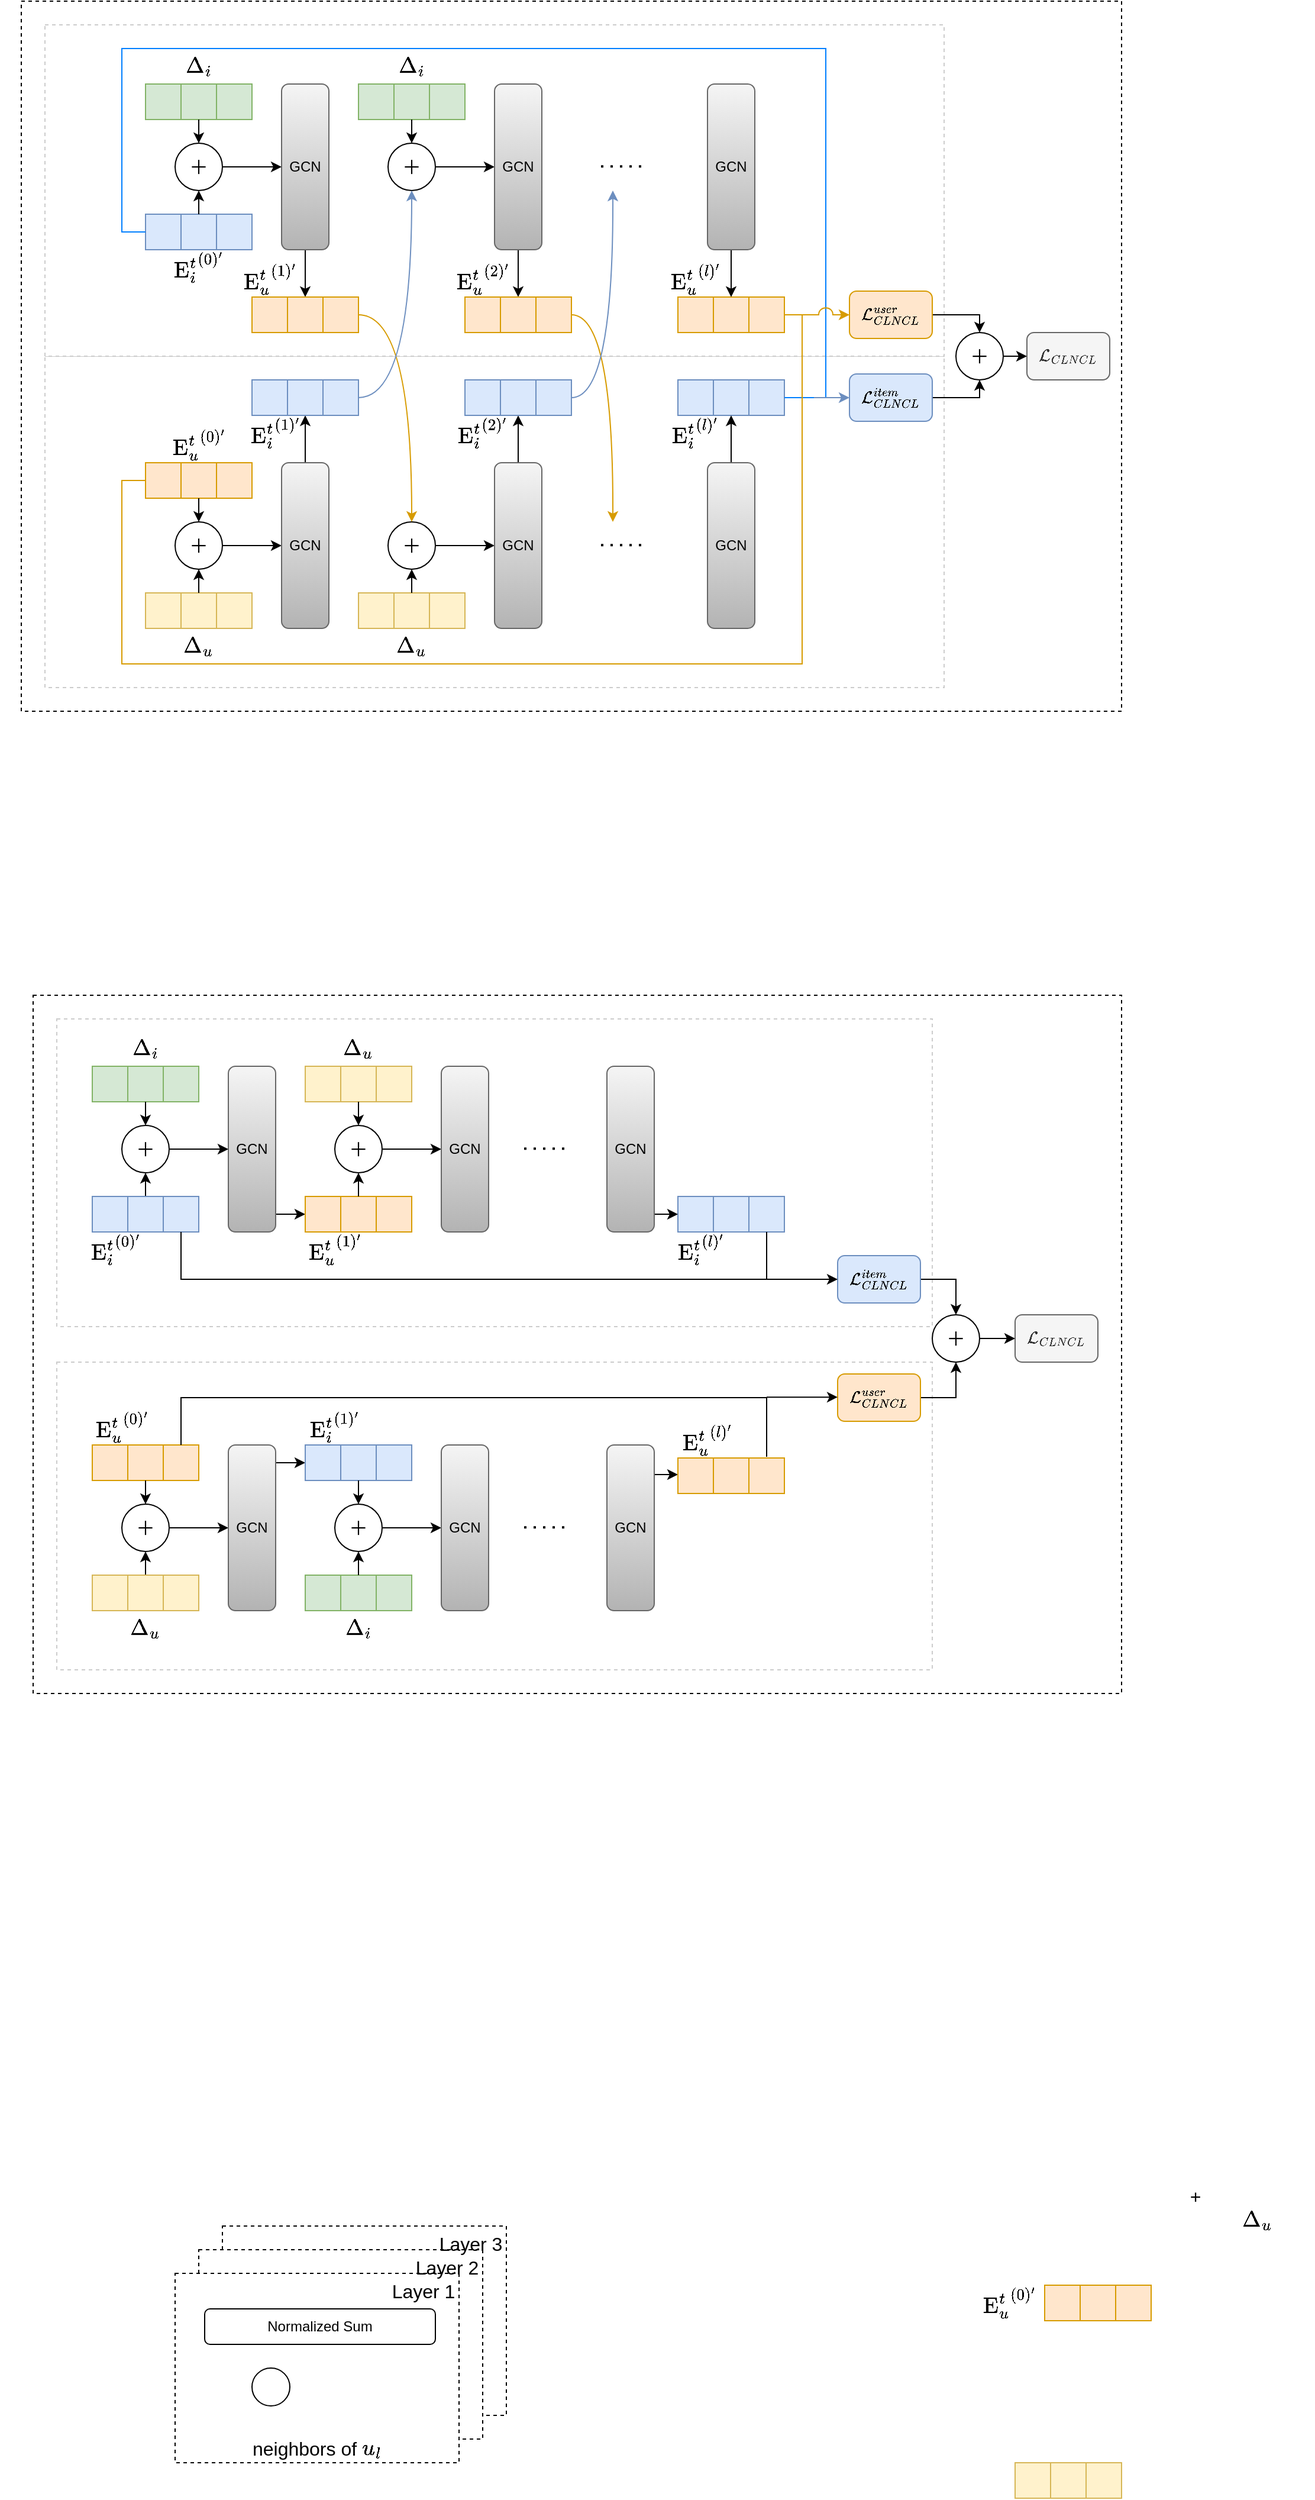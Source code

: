 <mxfile version="24.7.7">
  <diagram name="第 1 页" id="0odNos-ram8B0JtTMt9t">
    <mxGraphModel dx="1386" dy="748" grid="1" gridSize="10" guides="1" tooltips="1" connect="1" arrows="1" fold="1" page="1" pageScale="1" pageWidth="1169" pageHeight="827" math="1" shadow="0">
      <root>
        <mxCell id="0" />
        <mxCell id="1" parent="0" />
        <mxCell id="on7W_02Eu3kguIsyM6I1-20" value="" style="rounded=0;whiteSpace=wrap;html=1;dashed=1;" vertex="1" parent="1">
          <mxGeometry x="30" width="930" height="600" as="geometry" />
        </mxCell>
        <mxCell id="on7W_02Eu3kguIsyM6I1-19" value="" style="rounded=0;whiteSpace=wrap;html=1;dashed=1;strokeColor=#CCCCCC;" vertex="1" parent="1">
          <mxGeometry x="50" y="300" width="760" height="280" as="geometry" />
        </mxCell>
        <mxCell id="on7W_02Eu3kguIsyM6I1-18" value="" style="rounded=0;whiteSpace=wrap;html=1;dashed=1;strokeColor=#CCCCCC;" vertex="1" parent="1">
          <mxGeometry x="50" y="20" width="760" height="280" as="geometry" />
        </mxCell>
        <mxCell id="on7W_02Eu3kguIsyM6I1-17" value="" style="rounded=0;whiteSpace=wrap;html=1;dashed=1;" vertex="1" parent="1">
          <mxGeometry x="40" y="840" width="920" height="590" as="geometry" />
        </mxCell>
        <mxCell id="on7W_02Eu3kguIsyM6I1-15" value="" style="rounded=0;whiteSpace=wrap;html=1;dashed=1;strokeColor=#CCCCCC;" vertex="1" parent="1">
          <mxGeometry x="60" y="1150" width="740" height="260" as="geometry" />
        </mxCell>
        <mxCell id="on7W_02Eu3kguIsyM6I1-3" value="" style="rounded=0;whiteSpace=wrap;html=1;dashed=1;strokeColor=#CCCCCC;" vertex="1" parent="1">
          <mxGeometry x="60" y="860" width="740" height="260" as="geometry" />
        </mxCell>
        <mxCell id="hxnIVphIfkXCkqFVnGNQ-787" value="" style="rounded=0;whiteSpace=wrap;html=1;dashed=1;" parent="1" vertex="1">
          <mxGeometry x="200" y="1880" width="240" height="160" as="geometry" />
        </mxCell>
        <mxCell id="hxnIVphIfkXCkqFVnGNQ-784" value="" style="rounded=0;whiteSpace=wrap;html=1;dashed=1;" parent="1" vertex="1">
          <mxGeometry x="180" y="1900" width="240" height="160" as="geometry" />
        </mxCell>
        <mxCell id="hxnIVphIfkXCkqFVnGNQ-420" style="edgeStyle=orthogonalEdgeStyle;rounded=0;orthogonalLoop=1;jettySize=auto;html=1;exitX=0.5;exitY=1;exitDx=0;exitDy=0;entryX=0.5;entryY=0;entryDx=0;entryDy=0;" parent="1" source="hxnIVphIfkXCkqFVnGNQ-38" target="hxnIVphIfkXCkqFVnGNQ-418" edge="1">
          <mxGeometry relative="1" as="geometry" />
        </mxCell>
        <mxCell id="hxnIVphIfkXCkqFVnGNQ-38" value="GCN" style="rounded=1;whiteSpace=wrap;html=1;fillColor=#f5f5f5;gradientColor=#b3b3b3;strokeColor=#666666;" parent="1" vertex="1">
          <mxGeometry x="250" y="70" width="40" height="140" as="geometry" />
        </mxCell>
        <mxCell id="hxnIVphIfkXCkqFVnGNQ-98" value="" style="group" parent="1" vertex="1" connectable="0">
          <mxGeometry x="135" y="180" width="90" height="60" as="geometry" />
        </mxCell>
        <mxCell id="C153-lScjyPloALbCFHb-24" value="&lt;font style=&quot;font-size: 16px;&quot;&gt;$$ {\mathrm{E}_{i}^{t}}^{(0)&#39;}$$&lt;/font&gt;" style="text;html=1;align=center;verticalAlign=middle;whiteSpace=wrap;rounded=0;" parent="hxnIVphIfkXCkqFVnGNQ-98" vertex="1">
          <mxGeometry x="20" y="30" width="50" height="30" as="geometry" />
        </mxCell>
        <mxCell id="hxnIVphIfkXCkqFVnGNQ-39" value="" style="group;fillColor=#dae8fc;strokeColor=#6c8ebf;rotation=0;" parent="hxnIVphIfkXCkqFVnGNQ-98" vertex="1" connectable="0">
          <mxGeometry width="90" height="30" as="geometry" />
        </mxCell>
        <mxCell id="hxnIVphIfkXCkqFVnGNQ-40" value="" style="whiteSpace=wrap;html=1;aspect=fixed;fillColor=#dae8fc;strokeColor=#6c8ebf;rotation=0;" parent="hxnIVphIfkXCkqFVnGNQ-39" vertex="1">
          <mxGeometry width="30" height="30" as="geometry" />
        </mxCell>
        <mxCell id="hxnIVphIfkXCkqFVnGNQ-41" value="" style="whiteSpace=wrap;html=1;aspect=fixed;fillColor=#dae8fc;strokeColor=#6c8ebf;rotation=0;" parent="hxnIVphIfkXCkqFVnGNQ-39" vertex="1">
          <mxGeometry x="30" width="30" height="30" as="geometry" />
        </mxCell>
        <mxCell id="hxnIVphIfkXCkqFVnGNQ-42" value="" style="whiteSpace=wrap;html=1;aspect=fixed;fillColor=#dae8fc;strokeColor=#6c8ebf;rotation=0;" parent="hxnIVphIfkXCkqFVnGNQ-39" vertex="1">
          <mxGeometry x="60" width="30" height="30" as="geometry" />
        </mxCell>
        <mxCell id="hxnIVphIfkXCkqFVnGNQ-407" style="edgeStyle=orthogonalEdgeStyle;rounded=0;orthogonalLoop=1;jettySize=auto;html=1;exitX=1;exitY=0.5;exitDx=0;exitDy=0;entryX=0;entryY=0.5;entryDx=0;entryDy=0;" parent="1" source="hxnIVphIfkXCkqFVnGNQ-398" target="hxnIVphIfkXCkqFVnGNQ-38" edge="1">
          <mxGeometry relative="1" as="geometry" />
        </mxCell>
        <mxCell id="hxnIVphIfkXCkqFVnGNQ-398" value="&lt;font style=&quot;font-size: 16px;&quot;&gt;＋&lt;/font&gt;" style="ellipse;whiteSpace=wrap;html=1;aspect=fixed;" parent="1" vertex="1">
          <mxGeometry x="160" y="120" width="40" height="40" as="geometry" />
        </mxCell>
        <mxCell id="hxnIVphIfkXCkqFVnGNQ-399" value="" style="group" parent="1" vertex="1" connectable="0">
          <mxGeometry x="135" y="40" width="90" height="60" as="geometry" />
        </mxCell>
        <mxCell id="hxnIVphIfkXCkqFVnGNQ-400" value="" style="group;fillColor=#d5e8d4;strokeColor=#82b366;rotation=0;" parent="hxnIVphIfkXCkqFVnGNQ-399" vertex="1" connectable="0">
          <mxGeometry y="30" width="90" height="30" as="geometry" />
        </mxCell>
        <mxCell id="hxnIVphIfkXCkqFVnGNQ-401" value="" style="whiteSpace=wrap;html=1;aspect=fixed;fillColor=#d5e8d4;strokeColor=#82b366;rotation=0;" parent="hxnIVphIfkXCkqFVnGNQ-400" vertex="1">
          <mxGeometry width="30" height="30" as="geometry" />
        </mxCell>
        <mxCell id="hxnIVphIfkXCkqFVnGNQ-402" value="" style="whiteSpace=wrap;html=1;aspect=fixed;fillColor=#d5e8d4;strokeColor=#82b366;rotation=0;" parent="hxnIVphIfkXCkqFVnGNQ-400" vertex="1">
          <mxGeometry x="30" width="30" height="30" as="geometry" />
        </mxCell>
        <mxCell id="hxnIVphIfkXCkqFVnGNQ-403" value="" style="whiteSpace=wrap;html=1;aspect=fixed;fillColor=#d5e8d4;strokeColor=#82b366;rotation=0;" parent="hxnIVphIfkXCkqFVnGNQ-400" vertex="1">
          <mxGeometry x="60" width="30" height="30" as="geometry" />
        </mxCell>
        <mxCell id="hxnIVphIfkXCkqFVnGNQ-404" value="&lt;span style=&quot;font-size: 16px;&quot;&gt;$$\Delta_i$$&lt;/span&gt;" style="text;html=1;align=center;verticalAlign=middle;whiteSpace=wrap;rounded=0;" parent="hxnIVphIfkXCkqFVnGNQ-399" vertex="1">
          <mxGeometry x="20" width="50" height="30" as="geometry" />
        </mxCell>
        <mxCell id="hxnIVphIfkXCkqFVnGNQ-405" style="edgeStyle=orthogonalEdgeStyle;rounded=0;orthogonalLoop=1;jettySize=auto;html=1;exitX=0.5;exitY=0;exitDx=0;exitDy=0;entryX=0.5;entryY=1;entryDx=0;entryDy=0;" parent="1" source="hxnIVphIfkXCkqFVnGNQ-41" target="hxnIVphIfkXCkqFVnGNQ-398" edge="1">
          <mxGeometry relative="1" as="geometry" />
        </mxCell>
        <mxCell id="hxnIVphIfkXCkqFVnGNQ-406" style="edgeStyle=orthogonalEdgeStyle;rounded=0;orthogonalLoop=1;jettySize=auto;html=1;exitX=0.5;exitY=1;exitDx=0;exitDy=0;entryX=0.5;entryY=0;entryDx=0;entryDy=0;" parent="1" source="hxnIVphIfkXCkqFVnGNQ-402" target="hxnIVphIfkXCkqFVnGNQ-398" edge="1">
          <mxGeometry relative="1" as="geometry" />
        </mxCell>
        <mxCell id="hxnIVphIfkXCkqFVnGNQ-414" value="" style="group" parent="1" vertex="1" connectable="0">
          <mxGeometry x="225" y="220" width="90" height="60" as="geometry" />
        </mxCell>
        <mxCell id="hxnIVphIfkXCkqFVnGNQ-415" value="&lt;font style=&quot;font-size: 16px;&quot;&gt;$$ {\mathrm{E}_{u}^{t}}^{(1)&#39;}$$&lt;/font&gt;" style="text;html=1;align=center;verticalAlign=middle;whiteSpace=wrap;rounded=0;" parent="hxnIVphIfkXCkqFVnGNQ-414" vertex="1">
          <mxGeometry x="-10" width="50" height="30" as="geometry" />
        </mxCell>
        <mxCell id="hxnIVphIfkXCkqFVnGNQ-416" value="" style="group;fillColor=#ffe6cc;strokeColor=#d79b00;rotation=0;" parent="hxnIVphIfkXCkqFVnGNQ-414" vertex="1" connectable="0">
          <mxGeometry y="30" width="90" height="30" as="geometry" />
        </mxCell>
        <mxCell id="hxnIVphIfkXCkqFVnGNQ-417" value="" style="whiteSpace=wrap;html=1;aspect=fixed;fillColor=#ffe6cc;strokeColor=#d79b00;rotation=0;" parent="hxnIVphIfkXCkqFVnGNQ-416" vertex="1">
          <mxGeometry width="30" height="30" as="geometry" />
        </mxCell>
        <mxCell id="hxnIVphIfkXCkqFVnGNQ-418" value="" style="whiteSpace=wrap;html=1;aspect=fixed;fillColor=#ffe6cc;strokeColor=#d79b00;rotation=0;" parent="hxnIVphIfkXCkqFVnGNQ-416" vertex="1">
          <mxGeometry x="30" width="30" height="30" as="geometry" />
        </mxCell>
        <mxCell id="hxnIVphIfkXCkqFVnGNQ-419" value="" style="whiteSpace=wrap;html=1;aspect=fixed;fillColor=#ffe6cc;strokeColor=#d79b00;rotation=0;" parent="hxnIVphIfkXCkqFVnGNQ-416" vertex="1">
          <mxGeometry x="60" width="30" height="30" as="geometry" />
        </mxCell>
        <mxCell id="hxnIVphIfkXCkqFVnGNQ-421" value="" style="group" parent="1" vertex="1" connectable="0">
          <mxGeometry x="135" y="370" width="90" height="60" as="geometry" />
        </mxCell>
        <mxCell id="hxnIVphIfkXCkqFVnGNQ-423" value="" style="group;fillColor=#ffe6cc;strokeColor=#d79b00;rotation=0;" parent="hxnIVphIfkXCkqFVnGNQ-421" vertex="1" connectable="0">
          <mxGeometry y="20" width="90" height="30" as="geometry" />
        </mxCell>
        <mxCell id="hxnIVphIfkXCkqFVnGNQ-424" value="" style="whiteSpace=wrap;html=1;aspect=fixed;fillColor=#ffe6cc;strokeColor=#d79b00;rotation=0;" parent="hxnIVphIfkXCkqFVnGNQ-423" vertex="1">
          <mxGeometry width="30" height="30" as="geometry" />
        </mxCell>
        <mxCell id="hxnIVphIfkXCkqFVnGNQ-425" value="" style="whiteSpace=wrap;html=1;aspect=fixed;fillColor=#ffe6cc;strokeColor=#d79b00;rotation=0;" parent="hxnIVphIfkXCkqFVnGNQ-423" vertex="1">
          <mxGeometry x="30" width="30" height="30" as="geometry" />
        </mxCell>
        <mxCell id="hxnIVphIfkXCkqFVnGNQ-426" value="" style="whiteSpace=wrap;html=1;aspect=fixed;fillColor=#ffe6cc;strokeColor=#d79b00;rotation=0;" parent="hxnIVphIfkXCkqFVnGNQ-423" vertex="1">
          <mxGeometry x="60" width="30" height="30" as="geometry" />
        </mxCell>
        <mxCell id="hxnIVphIfkXCkqFVnGNQ-439" style="edgeStyle=orthogonalEdgeStyle;rounded=0;orthogonalLoop=1;jettySize=auto;html=1;exitX=1;exitY=0.5;exitDx=0;exitDy=0;entryX=0;entryY=0.5;entryDx=0;entryDy=0;" parent="1" source="hxnIVphIfkXCkqFVnGNQ-433" target="hxnIVphIfkXCkqFVnGNQ-438" edge="1">
          <mxGeometry relative="1" as="geometry" />
        </mxCell>
        <mxCell id="hxnIVphIfkXCkqFVnGNQ-433" value="&lt;font style=&quot;font-size: 16px;&quot;&gt;＋&lt;/font&gt;" style="ellipse;whiteSpace=wrap;html=1;aspect=fixed;" parent="1" vertex="1">
          <mxGeometry x="160" y="440" width="40" height="40" as="geometry" />
        </mxCell>
        <mxCell id="hxnIVphIfkXCkqFVnGNQ-526" style="edgeStyle=orthogonalEdgeStyle;rounded=0;orthogonalLoop=1;jettySize=auto;html=1;exitX=1;exitY=0.5;exitDx=0;exitDy=0;entryX=0.5;entryY=1;entryDx=0;entryDy=0;" parent="1" source="hxnIVphIfkXCkqFVnGNQ-434" target="hxnIVphIfkXCkqFVnGNQ-521" edge="1">
          <mxGeometry relative="1" as="geometry">
            <Array as="points">
              <mxPoint x="840" y="335" />
            </Array>
          </mxGeometry>
        </mxCell>
        <mxCell id="hxnIVphIfkXCkqFVnGNQ-434" value="$$\mathcal{L}_{CLNCL}^{item}$$" style="rounded=1;whiteSpace=wrap;html=1;fillColor=#dae8fc;strokeColor=#6c8ebf;" parent="1" vertex="1">
          <mxGeometry x="730" y="315" width="70" height="40" as="geometry" />
        </mxCell>
        <mxCell id="hxnIVphIfkXCkqFVnGNQ-435" value="&lt;span style=&quot;font-size: 16px;&quot;&gt;$$\Delta_u$$&lt;/span&gt;" style="text;html=1;align=center;verticalAlign=middle;whiteSpace=wrap;rounded=0;" parent="1" vertex="1">
          <mxGeometry x="155" y="530" width="50" height="30" as="geometry" />
        </mxCell>
        <mxCell id="hxnIVphIfkXCkqFVnGNQ-436" style="edgeStyle=orthogonalEdgeStyle;rounded=0;orthogonalLoop=1;jettySize=auto;html=1;exitX=0.5;exitY=1;exitDx=0;exitDy=0;entryX=0.5;entryY=0;entryDx=0;entryDy=0;" parent="1" source="hxnIVphIfkXCkqFVnGNQ-425" target="hxnIVphIfkXCkqFVnGNQ-433" edge="1">
          <mxGeometry relative="1" as="geometry" />
        </mxCell>
        <mxCell id="hxnIVphIfkXCkqFVnGNQ-448" style="edgeStyle=orthogonalEdgeStyle;rounded=0;orthogonalLoop=1;jettySize=auto;html=1;exitX=0.5;exitY=0;exitDx=0;exitDy=0;entryX=0.5;entryY=1;entryDx=0;entryDy=0;" parent="1" source="hxnIVphIfkXCkqFVnGNQ-438" target="hxnIVphIfkXCkqFVnGNQ-444" edge="1">
          <mxGeometry relative="1" as="geometry" />
        </mxCell>
        <mxCell id="hxnIVphIfkXCkqFVnGNQ-438" value="GCN" style="rounded=1;whiteSpace=wrap;html=1;fillColor=#f5f5f5;gradientColor=#b3b3b3;strokeColor=#666666;" parent="1" vertex="1">
          <mxGeometry x="250" y="390" width="40" height="140" as="geometry" />
        </mxCell>
        <mxCell id="hxnIVphIfkXCkqFVnGNQ-449" value="" style="group" parent="1" vertex="1" connectable="0">
          <mxGeometry x="225" y="320" width="90" height="60" as="geometry" />
        </mxCell>
        <mxCell id="hxnIVphIfkXCkqFVnGNQ-441" value="&lt;font style=&quot;font-size: 16px;&quot;&gt;$$ {\mathrm{E}_{i}^{t}}^{(1)&#39;}$$&lt;/font&gt;" style="text;html=1;align=center;verticalAlign=middle;whiteSpace=wrap;rounded=0;container=0;" parent="hxnIVphIfkXCkqFVnGNQ-449" vertex="1">
          <mxGeometry x="-5" y="30" width="50" height="30" as="geometry" />
        </mxCell>
        <mxCell id="hxnIVphIfkXCkqFVnGNQ-446" value="" style="group" parent="hxnIVphIfkXCkqFVnGNQ-449" vertex="1" connectable="0">
          <mxGeometry width="90" height="30" as="geometry" />
        </mxCell>
        <mxCell id="hxnIVphIfkXCkqFVnGNQ-442" value="" style="group;fillColor=#dae8fc;strokeColor=#6c8ebf;rotation=0;container=0;" parent="hxnIVphIfkXCkqFVnGNQ-446" vertex="1" connectable="0">
          <mxGeometry width="90" height="30" as="geometry" />
        </mxCell>
        <mxCell id="hxnIVphIfkXCkqFVnGNQ-443" value="" style="whiteSpace=wrap;html=1;aspect=fixed;fillColor=#dae8fc;strokeColor=#6c8ebf;rotation=0;container=0;" parent="hxnIVphIfkXCkqFVnGNQ-446" vertex="1">
          <mxGeometry width="30" height="30" as="geometry" />
        </mxCell>
        <mxCell id="hxnIVphIfkXCkqFVnGNQ-444" value="" style="whiteSpace=wrap;html=1;aspect=fixed;fillColor=#dae8fc;strokeColor=#6c8ebf;rotation=0;container=0;" parent="hxnIVphIfkXCkqFVnGNQ-446" vertex="1">
          <mxGeometry x="30" width="30" height="30" as="geometry" />
        </mxCell>
        <mxCell id="hxnIVphIfkXCkqFVnGNQ-445" value="" style="whiteSpace=wrap;html=1;aspect=fixed;fillColor=#dae8fc;strokeColor=#6c8ebf;rotation=0;container=0;" parent="hxnIVphIfkXCkqFVnGNQ-446" vertex="1">
          <mxGeometry x="60" width="30" height="30" as="geometry" />
        </mxCell>
        <mxCell id="hxnIVphIfkXCkqFVnGNQ-450" value="" style="group;fillColor=#fff2cc;strokeColor=#d6b656;rotation=0;" parent="1" vertex="1" connectable="0">
          <mxGeometry x="315" y="500" width="90" height="30" as="geometry" />
        </mxCell>
        <mxCell id="hxnIVphIfkXCkqFVnGNQ-451" value="" style="whiteSpace=wrap;html=1;aspect=fixed;fillColor=#fff2cc;strokeColor=#d6b656;rotation=0;" parent="hxnIVphIfkXCkqFVnGNQ-450" vertex="1">
          <mxGeometry width="30" height="30" as="geometry" />
        </mxCell>
        <mxCell id="hxnIVphIfkXCkqFVnGNQ-452" value="" style="whiteSpace=wrap;html=1;aspect=fixed;fillColor=#fff2cc;strokeColor=#d6b656;rotation=0;" parent="hxnIVphIfkXCkqFVnGNQ-450" vertex="1">
          <mxGeometry x="30" width="30" height="30" as="geometry" />
        </mxCell>
        <mxCell id="hxnIVphIfkXCkqFVnGNQ-453" value="" style="whiteSpace=wrap;html=1;aspect=fixed;fillColor=#fff2cc;strokeColor=#d6b656;rotation=0;" parent="hxnIVphIfkXCkqFVnGNQ-450" vertex="1">
          <mxGeometry x="60" width="30" height="30" as="geometry" />
        </mxCell>
        <mxCell id="hxnIVphIfkXCkqFVnGNQ-473" style="edgeStyle=orthogonalEdgeStyle;rounded=0;orthogonalLoop=1;jettySize=auto;html=1;exitX=1;exitY=0.5;exitDx=0;exitDy=0;entryX=0;entryY=0.5;entryDx=0;entryDy=0;" parent="1" source="hxnIVphIfkXCkqFVnGNQ-454" target="hxnIVphIfkXCkqFVnGNQ-472" edge="1">
          <mxGeometry relative="1" as="geometry" />
        </mxCell>
        <mxCell id="hxnIVphIfkXCkqFVnGNQ-454" value="&lt;font style=&quot;font-size: 16px;&quot;&gt;＋&lt;/font&gt;" style="ellipse;whiteSpace=wrap;html=1;aspect=fixed;" parent="1" vertex="1">
          <mxGeometry x="340" y="440" width="40" height="40" as="geometry" />
        </mxCell>
        <mxCell id="hxnIVphIfkXCkqFVnGNQ-455" value="&lt;span style=&quot;font-size: 16px;&quot;&gt;$$\Delta_u$$&lt;/span&gt;" style="text;html=1;align=center;verticalAlign=middle;whiteSpace=wrap;rounded=0;" parent="1" vertex="1">
          <mxGeometry x="335" y="530" width="50" height="30" as="geometry" />
        </mxCell>
        <mxCell id="hxnIVphIfkXCkqFVnGNQ-456" style="edgeStyle=orthogonalEdgeStyle;rounded=0;orthogonalLoop=1;jettySize=auto;html=1;exitX=0.5;exitY=0;exitDx=0;exitDy=0;entryX=0.5;entryY=1;entryDx=0;entryDy=0;" parent="1" source="hxnIVphIfkXCkqFVnGNQ-452" target="hxnIVphIfkXCkqFVnGNQ-454" edge="1">
          <mxGeometry relative="1" as="geometry" />
        </mxCell>
        <mxCell id="hxnIVphIfkXCkqFVnGNQ-471" style="edgeStyle=orthogonalEdgeStyle;rounded=0;orthogonalLoop=1;jettySize=auto;html=1;exitX=1;exitY=0.5;exitDx=0;exitDy=0;entryX=0;entryY=0.5;entryDx=0;entryDy=0;" parent="1" source="hxnIVphIfkXCkqFVnGNQ-458" target="hxnIVphIfkXCkqFVnGNQ-470" edge="1">
          <mxGeometry relative="1" as="geometry" />
        </mxCell>
        <mxCell id="hxnIVphIfkXCkqFVnGNQ-458" value="&lt;font style=&quot;font-size: 16px;&quot;&gt;＋&lt;/font&gt;" style="ellipse;whiteSpace=wrap;html=1;aspect=fixed;" parent="1" vertex="1">
          <mxGeometry x="340" y="120" width="40" height="40" as="geometry" />
        </mxCell>
        <mxCell id="hxnIVphIfkXCkqFVnGNQ-459" value="" style="group" parent="1" vertex="1" connectable="0">
          <mxGeometry x="315" y="40" width="90" height="60" as="geometry" />
        </mxCell>
        <mxCell id="hxnIVphIfkXCkqFVnGNQ-460" value="" style="group;fillColor=#d5e8d4;strokeColor=#82b366;rotation=0;" parent="hxnIVphIfkXCkqFVnGNQ-459" vertex="1" connectable="0">
          <mxGeometry y="30" width="90" height="30" as="geometry" />
        </mxCell>
        <mxCell id="hxnIVphIfkXCkqFVnGNQ-461" value="" style="whiteSpace=wrap;html=1;aspect=fixed;fillColor=#d5e8d4;strokeColor=#82b366;rotation=0;" parent="hxnIVphIfkXCkqFVnGNQ-460" vertex="1">
          <mxGeometry width="30" height="30" as="geometry" />
        </mxCell>
        <mxCell id="hxnIVphIfkXCkqFVnGNQ-462" value="" style="whiteSpace=wrap;html=1;aspect=fixed;fillColor=#d5e8d4;strokeColor=#82b366;rotation=0;" parent="hxnIVphIfkXCkqFVnGNQ-460" vertex="1">
          <mxGeometry x="30" width="30" height="30" as="geometry" />
        </mxCell>
        <mxCell id="hxnIVphIfkXCkqFVnGNQ-463" value="" style="whiteSpace=wrap;html=1;aspect=fixed;fillColor=#d5e8d4;strokeColor=#82b366;rotation=0;" parent="hxnIVphIfkXCkqFVnGNQ-460" vertex="1">
          <mxGeometry x="60" width="30" height="30" as="geometry" />
        </mxCell>
        <mxCell id="hxnIVphIfkXCkqFVnGNQ-464" value="&lt;span style=&quot;font-size: 16px;&quot;&gt;$$\Delta_i$$&lt;/span&gt;" style="text;html=1;align=center;verticalAlign=middle;whiteSpace=wrap;rounded=0;" parent="hxnIVphIfkXCkqFVnGNQ-459" vertex="1">
          <mxGeometry x="20" width="50" height="30" as="geometry" />
        </mxCell>
        <mxCell id="hxnIVphIfkXCkqFVnGNQ-465" style="edgeStyle=orthogonalEdgeStyle;rounded=0;orthogonalLoop=1;jettySize=auto;html=1;exitX=0.5;exitY=1;exitDx=0;exitDy=0;entryX=0.5;entryY=0;entryDx=0;entryDy=0;" parent="1" source="hxnIVphIfkXCkqFVnGNQ-462" target="hxnIVphIfkXCkqFVnGNQ-458" edge="1">
          <mxGeometry relative="1" as="geometry" />
        </mxCell>
        <mxCell id="hxnIVphIfkXCkqFVnGNQ-468" value="" style="endArrow=classic;html=1;rounded=0;entryX=0.5;entryY=0;entryDx=0;entryDy=0;exitX=1;exitY=0.5;exitDx=0;exitDy=0;edgeStyle=orthogonalEdgeStyle;elbow=vertical;curved=1;fillColor=#ffe6cc;strokeColor=#d79b00;" parent="1" source="hxnIVphIfkXCkqFVnGNQ-419" target="hxnIVphIfkXCkqFVnGNQ-454" edge="1">
          <mxGeometry width="50" height="50" relative="1" as="geometry">
            <mxPoint x="380" y="310" as="sourcePoint" />
            <mxPoint x="430" y="260" as="targetPoint" />
          </mxGeometry>
        </mxCell>
        <mxCell id="hxnIVphIfkXCkqFVnGNQ-469" style="rounded=0;orthogonalLoop=1;jettySize=auto;html=1;exitX=1;exitY=0.5;exitDx=0;exitDy=0;entryX=0.5;entryY=1;entryDx=0;entryDy=0;edgeStyle=orthogonalEdgeStyle;curved=1;fillColor=#dae8fc;strokeColor=#6c8ebf;" parent="1" source="hxnIVphIfkXCkqFVnGNQ-445" target="hxnIVphIfkXCkqFVnGNQ-458" edge="1">
          <mxGeometry relative="1" as="geometry" />
        </mxCell>
        <mxCell id="hxnIVphIfkXCkqFVnGNQ-487" style="edgeStyle=orthogonalEdgeStyle;rounded=0;orthogonalLoop=1;jettySize=auto;html=1;exitX=0.5;exitY=1;exitDx=0;exitDy=0;entryX=0.5;entryY=0;entryDx=0;entryDy=0;" parent="1" source="hxnIVphIfkXCkqFVnGNQ-470" target="hxnIVphIfkXCkqFVnGNQ-478" edge="1">
          <mxGeometry relative="1" as="geometry" />
        </mxCell>
        <mxCell id="hxnIVphIfkXCkqFVnGNQ-470" value="GCN" style="rounded=1;whiteSpace=wrap;html=1;fillColor=#f5f5f5;gradientColor=#b3b3b3;strokeColor=#666666;" parent="1" vertex="1">
          <mxGeometry x="430" y="70" width="40" height="140" as="geometry" />
        </mxCell>
        <mxCell id="hxnIVphIfkXCkqFVnGNQ-489" style="edgeStyle=orthogonalEdgeStyle;rounded=0;orthogonalLoop=1;jettySize=auto;html=1;exitX=0.5;exitY=0;exitDx=0;exitDy=0;entryX=0.5;entryY=1;entryDx=0;entryDy=0;" parent="1" source="hxnIVphIfkXCkqFVnGNQ-472" target="hxnIVphIfkXCkqFVnGNQ-485" edge="1">
          <mxGeometry relative="1" as="geometry" />
        </mxCell>
        <mxCell id="hxnIVphIfkXCkqFVnGNQ-472" value="GCN" style="rounded=1;whiteSpace=wrap;html=1;fillColor=#f5f5f5;gradientColor=#b3b3b3;strokeColor=#666666;" parent="1" vertex="1">
          <mxGeometry x="430" y="390" width="40" height="140" as="geometry" />
        </mxCell>
        <mxCell id="hxnIVphIfkXCkqFVnGNQ-474" value="" style="group" parent="1" vertex="1" connectable="0">
          <mxGeometry x="405" y="220" width="90" height="60" as="geometry" />
        </mxCell>
        <mxCell id="hxnIVphIfkXCkqFVnGNQ-475" value="&lt;font style=&quot;font-size: 16px;&quot;&gt;$$ {\mathrm{E}_{u}^{t}}^{(2)&#39;}$$&lt;/font&gt;" style="text;html=1;align=center;verticalAlign=middle;whiteSpace=wrap;rounded=0;" parent="hxnIVphIfkXCkqFVnGNQ-474" vertex="1">
          <mxGeometry x="-10" width="50" height="30" as="geometry" />
        </mxCell>
        <mxCell id="hxnIVphIfkXCkqFVnGNQ-476" value="" style="group;fillColor=#ffe6cc;strokeColor=#d79b00;rotation=0;" parent="hxnIVphIfkXCkqFVnGNQ-474" vertex="1" connectable="0">
          <mxGeometry y="30" width="90" height="30" as="geometry" />
        </mxCell>
        <mxCell id="hxnIVphIfkXCkqFVnGNQ-477" value="" style="whiteSpace=wrap;html=1;aspect=fixed;fillColor=#ffe6cc;strokeColor=#d79b00;rotation=0;" parent="hxnIVphIfkXCkqFVnGNQ-476" vertex="1">
          <mxGeometry width="30" height="30" as="geometry" />
        </mxCell>
        <mxCell id="hxnIVphIfkXCkqFVnGNQ-478" value="" style="whiteSpace=wrap;html=1;aspect=fixed;fillColor=#ffe6cc;strokeColor=#d79b00;rotation=0;" parent="hxnIVphIfkXCkqFVnGNQ-476" vertex="1">
          <mxGeometry x="30" width="30" height="30" as="geometry" />
        </mxCell>
        <mxCell id="hxnIVphIfkXCkqFVnGNQ-479" value="" style="whiteSpace=wrap;html=1;aspect=fixed;fillColor=#ffe6cc;strokeColor=#d79b00;rotation=0;" parent="hxnIVphIfkXCkqFVnGNQ-476" vertex="1">
          <mxGeometry x="60" width="30" height="30" as="geometry" />
        </mxCell>
        <mxCell id="hxnIVphIfkXCkqFVnGNQ-480" value="" style="group" parent="1" vertex="1" connectable="0">
          <mxGeometry x="405" y="320" width="90" height="60" as="geometry" />
        </mxCell>
        <mxCell id="hxnIVphIfkXCkqFVnGNQ-481" value="&lt;font style=&quot;font-size: 16px;&quot;&gt;$$ {\mathrm{E}_{i}^{t}}^{(2)&#39;}$$&lt;/font&gt;" style="text;html=1;align=center;verticalAlign=middle;whiteSpace=wrap;rounded=0;container=0;" parent="hxnIVphIfkXCkqFVnGNQ-480" vertex="1">
          <mxGeometry x="-10" y="30" width="50" height="30" as="geometry" />
        </mxCell>
        <mxCell id="hxnIVphIfkXCkqFVnGNQ-482" value="" style="group" parent="hxnIVphIfkXCkqFVnGNQ-480" vertex="1" connectable="0">
          <mxGeometry width="90" height="30" as="geometry" />
        </mxCell>
        <mxCell id="hxnIVphIfkXCkqFVnGNQ-483" value="" style="group;fillColor=#dae8fc;strokeColor=#6c8ebf;rotation=0;container=0;" parent="hxnIVphIfkXCkqFVnGNQ-482" vertex="1" connectable="0">
          <mxGeometry width="90" height="30" as="geometry" />
        </mxCell>
        <mxCell id="hxnIVphIfkXCkqFVnGNQ-484" value="" style="whiteSpace=wrap;html=1;aspect=fixed;fillColor=#dae8fc;strokeColor=#6c8ebf;rotation=0;container=0;" parent="hxnIVphIfkXCkqFVnGNQ-482" vertex="1">
          <mxGeometry width="30" height="30" as="geometry" />
        </mxCell>
        <mxCell id="hxnIVphIfkXCkqFVnGNQ-485" value="" style="whiteSpace=wrap;html=1;aspect=fixed;fillColor=#dae8fc;strokeColor=#6c8ebf;rotation=0;container=0;" parent="hxnIVphIfkXCkqFVnGNQ-482" vertex="1">
          <mxGeometry x="30" width="30" height="30" as="geometry" />
        </mxCell>
        <mxCell id="hxnIVphIfkXCkqFVnGNQ-486" value="" style="whiteSpace=wrap;html=1;aspect=fixed;fillColor=#dae8fc;strokeColor=#6c8ebf;rotation=0;container=0;" parent="hxnIVphIfkXCkqFVnGNQ-482" vertex="1">
          <mxGeometry x="60" width="30" height="30" as="geometry" />
        </mxCell>
        <mxCell id="hxnIVphIfkXCkqFVnGNQ-492" style="edgeStyle=orthogonalEdgeStyle;rounded=0;orthogonalLoop=1;jettySize=auto;html=1;exitX=1;exitY=0.5;exitDx=0;exitDy=0;curved=1;fillColor=#ffe6cc;strokeColor=#d79b00;" parent="1" source="hxnIVphIfkXCkqFVnGNQ-479" edge="1">
          <mxGeometry relative="1" as="geometry">
            <mxPoint x="530" y="440" as="targetPoint" />
          </mxGeometry>
        </mxCell>
        <mxCell id="hxnIVphIfkXCkqFVnGNQ-493" style="edgeStyle=orthogonalEdgeStyle;rounded=0;orthogonalLoop=1;jettySize=auto;html=1;exitX=1;exitY=0.5;exitDx=0;exitDy=0;curved=1;fillColor=#dae8fc;strokeColor=#6c8ebf;" parent="1" source="hxnIVphIfkXCkqFVnGNQ-486" edge="1">
          <mxGeometry relative="1" as="geometry">
            <mxPoint x="530" y="160" as="targetPoint" />
          </mxGeometry>
        </mxCell>
        <mxCell id="hxnIVphIfkXCkqFVnGNQ-494" value="" style="endArrow=none;dashed=1;html=1;dashPattern=1 3;strokeWidth=2;rounded=0;" parent="1" edge="1">
          <mxGeometry width="50" height="50" relative="1" as="geometry">
            <mxPoint x="520" y="459.58" as="sourcePoint" />
            <mxPoint x="560" y="459.58" as="targetPoint" />
          </mxGeometry>
        </mxCell>
        <mxCell id="hxnIVphIfkXCkqFVnGNQ-495" value="" style="endArrow=none;dashed=1;html=1;dashPattern=1 3;strokeWidth=2;rounded=0;" parent="1" edge="1">
          <mxGeometry width="50" height="50" relative="1" as="geometry">
            <mxPoint x="520" y="139.58" as="sourcePoint" />
            <mxPoint x="560" y="139.58" as="targetPoint" />
          </mxGeometry>
        </mxCell>
        <mxCell id="hxnIVphIfkXCkqFVnGNQ-496" value="" style="group" parent="1" vertex="1" connectable="0">
          <mxGeometry x="585" y="220" width="90" height="60" as="geometry" />
        </mxCell>
        <mxCell id="hxnIVphIfkXCkqFVnGNQ-497" value="&lt;font style=&quot;font-size: 16px;&quot;&gt;$$ {\mathrm{E}_{u}^{t}}^{(l)&#39;}$$&lt;/font&gt;" style="text;html=1;align=center;verticalAlign=middle;whiteSpace=wrap;rounded=0;" parent="hxnIVphIfkXCkqFVnGNQ-496" vertex="1">
          <mxGeometry x="-10" width="50" height="30" as="geometry" />
        </mxCell>
        <mxCell id="hxnIVphIfkXCkqFVnGNQ-498" value="" style="group;fillColor=#ffe6cc;strokeColor=#d79b00;rotation=0;" parent="hxnIVphIfkXCkqFVnGNQ-496" vertex="1" connectable="0">
          <mxGeometry y="30" width="90" height="30" as="geometry" />
        </mxCell>
        <mxCell id="hxnIVphIfkXCkqFVnGNQ-499" value="" style="whiteSpace=wrap;html=1;aspect=fixed;fillColor=#ffe6cc;strokeColor=#d79b00;rotation=0;" parent="hxnIVphIfkXCkqFVnGNQ-498" vertex="1">
          <mxGeometry width="30" height="30" as="geometry" />
        </mxCell>
        <mxCell id="hxnIVphIfkXCkqFVnGNQ-500" value="" style="whiteSpace=wrap;html=1;aspect=fixed;fillColor=#ffe6cc;strokeColor=#d79b00;rotation=0;" parent="hxnIVphIfkXCkqFVnGNQ-498" vertex="1">
          <mxGeometry x="30" width="30" height="30" as="geometry" />
        </mxCell>
        <mxCell id="hxnIVphIfkXCkqFVnGNQ-501" value="" style="whiteSpace=wrap;html=1;aspect=fixed;fillColor=#ffe6cc;strokeColor=#d79b00;rotation=0;" parent="hxnIVphIfkXCkqFVnGNQ-498" vertex="1">
          <mxGeometry x="60" width="30" height="30" as="geometry" />
        </mxCell>
        <mxCell id="hxnIVphIfkXCkqFVnGNQ-502" value="" style="group" parent="1" vertex="1" connectable="0">
          <mxGeometry x="585" y="320" width="90" height="60" as="geometry" />
        </mxCell>
        <mxCell id="hxnIVphIfkXCkqFVnGNQ-503" value="&lt;font style=&quot;font-size: 16px;&quot;&gt;$$ {\mathrm{E}_{i}^{t}}^{(l)&#39;}$$&lt;/font&gt;" style="text;html=1;align=center;verticalAlign=middle;whiteSpace=wrap;rounded=0;container=0;" parent="hxnIVphIfkXCkqFVnGNQ-502" vertex="1">
          <mxGeometry x="-10" y="30" width="50" height="30" as="geometry" />
        </mxCell>
        <mxCell id="hxnIVphIfkXCkqFVnGNQ-504" value="" style="group" parent="hxnIVphIfkXCkqFVnGNQ-502" vertex="1" connectable="0">
          <mxGeometry width="90" height="30" as="geometry" />
        </mxCell>
        <mxCell id="hxnIVphIfkXCkqFVnGNQ-505" value="" style="group;fillColor=#dae8fc;strokeColor=#6c8ebf;rotation=0;container=0;" parent="hxnIVphIfkXCkqFVnGNQ-504" vertex="1" connectable="0">
          <mxGeometry width="90" height="30" as="geometry" />
        </mxCell>
        <mxCell id="hxnIVphIfkXCkqFVnGNQ-506" value="" style="whiteSpace=wrap;html=1;aspect=fixed;fillColor=#dae8fc;strokeColor=#6c8ebf;rotation=0;container=0;" parent="hxnIVphIfkXCkqFVnGNQ-504" vertex="1">
          <mxGeometry width="30" height="30" as="geometry" />
        </mxCell>
        <mxCell id="hxnIVphIfkXCkqFVnGNQ-507" value="" style="whiteSpace=wrap;html=1;aspect=fixed;fillColor=#dae8fc;strokeColor=#6c8ebf;rotation=0;container=0;" parent="hxnIVphIfkXCkqFVnGNQ-504" vertex="1">
          <mxGeometry x="30" width="30" height="30" as="geometry" />
        </mxCell>
        <mxCell id="hxnIVphIfkXCkqFVnGNQ-508" value="" style="whiteSpace=wrap;html=1;aspect=fixed;fillColor=#dae8fc;strokeColor=#6c8ebf;rotation=0;container=0;" parent="hxnIVphIfkXCkqFVnGNQ-504" vertex="1">
          <mxGeometry x="60" width="30" height="30" as="geometry" />
        </mxCell>
        <mxCell id="hxnIVphIfkXCkqFVnGNQ-511" style="edgeStyle=orthogonalEdgeStyle;rounded=0;orthogonalLoop=1;jettySize=auto;html=1;exitX=0.5;exitY=1;exitDx=0;exitDy=0;" parent="1" source="hxnIVphIfkXCkqFVnGNQ-510" target="hxnIVphIfkXCkqFVnGNQ-500" edge="1">
          <mxGeometry relative="1" as="geometry" />
        </mxCell>
        <mxCell id="hxnIVphIfkXCkqFVnGNQ-510" value="GCN" style="rounded=1;whiteSpace=wrap;html=1;fillColor=#f5f5f5;gradientColor=#b3b3b3;strokeColor=#666666;" parent="1" vertex="1">
          <mxGeometry x="610" y="70" width="40" height="140" as="geometry" />
        </mxCell>
        <mxCell id="hxnIVphIfkXCkqFVnGNQ-514" style="edgeStyle=orthogonalEdgeStyle;rounded=0;orthogonalLoop=1;jettySize=auto;html=1;exitX=0.5;exitY=0;exitDx=0;exitDy=0;entryX=0.5;entryY=1;entryDx=0;entryDy=0;" parent="1" source="hxnIVphIfkXCkqFVnGNQ-512" target="hxnIVphIfkXCkqFVnGNQ-507" edge="1">
          <mxGeometry relative="1" as="geometry" />
        </mxCell>
        <mxCell id="hxnIVphIfkXCkqFVnGNQ-512" value="GCN" style="rounded=1;whiteSpace=wrap;html=1;fillColor=#f5f5f5;gradientColor=#b3b3b3;strokeColor=#666666;" parent="1" vertex="1">
          <mxGeometry x="610" y="390" width="40" height="140" as="geometry" />
        </mxCell>
        <mxCell id="hxnIVphIfkXCkqFVnGNQ-422" value="&lt;font style=&quot;font-size: 16px;&quot;&gt;$$ {\mathrm{E}_{u}^{t}}^{(0)&#39;}$$&lt;/font&gt;" style="text;html=1;align=center;verticalAlign=middle;whiteSpace=wrap;rounded=0;" parent="1" vertex="1">
          <mxGeometry x="155" y="360" width="50" height="30" as="geometry" />
        </mxCell>
        <mxCell id="hxnIVphIfkXCkqFVnGNQ-515" style="edgeStyle=orthogonalEdgeStyle;rounded=0;orthogonalLoop=1;jettySize=auto;html=1;exitX=0;exitY=0.5;exitDx=0;exitDy=0;entryX=1;entryY=0.5;entryDx=0;entryDy=0;endArrow=none;endFill=0;jumpStyle=arc;jumpSize=12;strokeColor=#007FFF;" parent="1" source="hxnIVphIfkXCkqFVnGNQ-40" target="hxnIVphIfkXCkqFVnGNQ-508" edge="1">
          <mxGeometry relative="1" as="geometry">
            <Array as="points">
              <mxPoint x="115" y="195" />
              <mxPoint x="115" y="40" />
              <mxPoint x="710" y="40" />
              <mxPoint x="710" y="335" />
            </Array>
          </mxGeometry>
        </mxCell>
        <mxCell id="hxnIVphIfkXCkqFVnGNQ-516" style="edgeStyle=orthogonalEdgeStyle;rounded=0;orthogonalLoop=1;jettySize=auto;html=1;exitX=0;exitY=0.5;exitDx=0;exitDy=0;entryX=1;entryY=0.5;entryDx=0;entryDy=0;endArrow=none;endFill=0;fillColor=#ffe6cc;strokeColor=#d79b00;" parent="1" source="hxnIVphIfkXCkqFVnGNQ-424" target="hxnIVphIfkXCkqFVnGNQ-501" edge="1">
          <mxGeometry relative="1" as="geometry">
            <Array as="points">
              <mxPoint x="115" y="405" />
              <mxPoint x="115" y="560" />
              <mxPoint x="690" y="560" />
              <mxPoint x="690" y="265" />
            </Array>
          </mxGeometry>
        </mxCell>
        <mxCell id="hxnIVphIfkXCkqFVnGNQ-517" value="" style="endArrow=classic;html=1;rounded=0;jumpStyle=arc;jumpSize=12;entryX=0;entryY=0.5;entryDx=0;entryDy=0;fillColor=#ffe6cc;strokeColor=#d79b00;" parent="1" target="hxnIVphIfkXCkqFVnGNQ-519" edge="1">
          <mxGeometry width="50" height="50" relative="1" as="geometry">
            <mxPoint x="690" y="265" as="sourcePoint" />
            <mxPoint x="780" y="265" as="targetPoint" />
          </mxGeometry>
        </mxCell>
        <mxCell id="hxnIVphIfkXCkqFVnGNQ-518" value="" style="endArrow=classic;html=1;rounded=0;entryX=0;entryY=0.5;entryDx=0;entryDy=0;fillColor=#dae8fc;strokeColor=#6c8ebf;" parent="1" target="hxnIVphIfkXCkqFVnGNQ-434" edge="1">
          <mxGeometry width="50" height="50" relative="1" as="geometry">
            <mxPoint x="700" y="335" as="sourcePoint" />
            <mxPoint x="780" y="330" as="targetPoint" />
          </mxGeometry>
        </mxCell>
        <mxCell id="hxnIVphIfkXCkqFVnGNQ-525" style="edgeStyle=orthogonalEdgeStyle;rounded=0;orthogonalLoop=1;jettySize=auto;html=1;exitX=1;exitY=0.5;exitDx=0;exitDy=0;entryX=0.5;entryY=0;entryDx=0;entryDy=0;" parent="1" source="hxnIVphIfkXCkqFVnGNQ-519" target="hxnIVphIfkXCkqFVnGNQ-521" edge="1">
          <mxGeometry relative="1" as="geometry">
            <Array as="points">
              <mxPoint x="840" y="265" />
            </Array>
          </mxGeometry>
        </mxCell>
        <mxCell id="hxnIVphIfkXCkqFVnGNQ-519" value="$$\mathcal{L}_{CLNCL}^{user}$$" style="rounded=1;whiteSpace=wrap;html=1;fillColor=#ffe6cc;strokeColor=#d79b00;" parent="1" vertex="1">
          <mxGeometry x="730" y="245" width="70" height="40" as="geometry" />
        </mxCell>
        <mxCell id="hxnIVphIfkXCkqFVnGNQ-520" value="$$\mathcal{L}_{CLNCL}$$" style="rounded=1;whiteSpace=wrap;html=1;fillColor=#f5f5f5;strokeColor=#666666;fontColor=#333333;" parent="1" vertex="1">
          <mxGeometry x="880" y="280" width="70" height="40" as="geometry" />
        </mxCell>
        <mxCell id="hxnIVphIfkXCkqFVnGNQ-524" style="edgeStyle=orthogonalEdgeStyle;rounded=0;orthogonalLoop=1;jettySize=auto;html=1;exitX=1;exitY=0.5;exitDx=0;exitDy=0;entryX=0;entryY=0.5;entryDx=0;entryDy=0;" parent="1" source="hxnIVphIfkXCkqFVnGNQ-521" target="hxnIVphIfkXCkqFVnGNQ-520" edge="1">
          <mxGeometry relative="1" as="geometry" />
        </mxCell>
        <mxCell id="hxnIVphIfkXCkqFVnGNQ-521" value="&lt;font style=&quot;font-size: 16px;&quot;&gt;＋&lt;/font&gt;" style="ellipse;whiteSpace=wrap;html=1;aspect=fixed;" parent="1" vertex="1">
          <mxGeometry x="820" y="280" width="40" height="40" as="geometry" />
        </mxCell>
        <mxCell id="hxnIVphIfkXCkqFVnGNQ-646" style="edgeStyle=orthogonalEdgeStyle;rounded=0;orthogonalLoop=1;jettySize=auto;html=1;exitX=1;exitY=0.75;exitDx=0;exitDy=0;entryX=0;entryY=0.5;entryDx=0;entryDy=0;" parent="1" source="hxnIVphIfkXCkqFVnGNQ-535" target="hxnIVphIfkXCkqFVnGNQ-555" edge="1">
          <mxGeometry relative="1" as="geometry">
            <Array as="points">
              <mxPoint x="245" y="1025" />
            </Array>
          </mxGeometry>
        </mxCell>
        <mxCell id="hxnIVphIfkXCkqFVnGNQ-535" value="GCN" style="rounded=1;whiteSpace=wrap;html=1;fillColor=#f5f5f5;gradientColor=#b3b3b3;strokeColor=#666666;" parent="1" vertex="1">
          <mxGeometry x="205" y="900" width="40" height="140" as="geometry" />
        </mxCell>
        <mxCell id="hxnIVphIfkXCkqFVnGNQ-542" style="edgeStyle=orthogonalEdgeStyle;rounded=0;orthogonalLoop=1;jettySize=auto;html=1;exitX=1;exitY=0.5;exitDx=0;exitDy=0;entryX=0;entryY=0.5;entryDx=0;entryDy=0;" parent="1" source="hxnIVphIfkXCkqFVnGNQ-543" target="hxnIVphIfkXCkqFVnGNQ-535" edge="1">
          <mxGeometry relative="1" as="geometry" />
        </mxCell>
        <mxCell id="hxnIVphIfkXCkqFVnGNQ-543" value="&lt;font style=&quot;font-size: 16px;&quot;&gt;＋&lt;/font&gt;" style="ellipse;whiteSpace=wrap;html=1;aspect=fixed;" parent="1" vertex="1">
          <mxGeometry x="115" y="950" width="40" height="40" as="geometry" />
        </mxCell>
        <mxCell id="hxnIVphIfkXCkqFVnGNQ-544" value="" style="group" parent="1" vertex="1" connectable="0">
          <mxGeometry x="90" y="870" width="90" height="60" as="geometry" />
        </mxCell>
        <mxCell id="hxnIVphIfkXCkqFVnGNQ-545" value="" style="group;fillColor=#d5e8d4;strokeColor=#82b366;rotation=0;" parent="hxnIVphIfkXCkqFVnGNQ-544" vertex="1" connectable="0">
          <mxGeometry y="30" width="90" height="30" as="geometry" />
        </mxCell>
        <mxCell id="hxnIVphIfkXCkqFVnGNQ-546" value="" style="whiteSpace=wrap;html=1;aspect=fixed;fillColor=#d5e8d4;strokeColor=#82b366;rotation=0;" parent="hxnIVphIfkXCkqFVnGNQ-545" vertex="1">
          <mxGeometry width="30" height="30" as="geometry" />
        </mxCell>
        <mxCell id="hxnIVphIfkXCkqFVnGNQ-547" value="" style="whiteSpace=wrap;html=1;aspect=fixed;fillColor=#d5e8d4;strokeColor=#82b366;rotation=0;" parent="hxnIVphIfkXCkqFVnGNQ-545" vertex="1">
          <mxGeometry x="30" width="30" height="30" as="geometry" />
        </mxCell>
        <mxCell id="hxnIVphIfkXCkqFVnGNQ-548" value="" style="whiteSpace=wrap;html=1;aspect=fixed;fillColor=#d5e8d4;strokeColor=#82b366;rotation=0;" parent="hxnIVphIfkXCkqFVnGNQ-545" vertex="1">
          <mxGeometry x="60" width="30" height="30" as="geometry" />
        </mxCell>
        <mxCell id="hxnIVphIfkXCkqFVnGNQ-549" value="&lt;span style=&quot;font-size: 16px;&quot;&gt;$$\Delta_i$$&lt;/span&gt;" style="text;html=1;align=center;verticalAlign=middle;whiteSpace=wrap;rounded=0;" parent="hxnIVphIfkXCkqFVnGNQ-544" vertex="1">
          <mxGeometry x="20" width="50" height="30" as="geometry" />
        </mxCell>
        <mxCell id="hxnIVphIfkXCkqFVnGNQ-550" style="edgeStyle=orthogonalEdgeStyle;rounded=0;orthogonalLoop=1;jettySize=auto;html=1;exitX=0.5;exitY=0;exitDx=0;exitDy=0;entryX=0.5;entryY=1;entryDx=0;entryDy=0;" parent="1" source="hxnIVphIfkXCkqFVnGNQ-540" target="hxnIVphIfkXCkqFVnGNQ-543" edge="1">
          <mxGeometry relative="1" as="geometry" />
        </mxCell>
        <mxCell id="hxnIVphIfkXCkqFVnGNQ-551" style="edgeStyle=orthogonalEdgeStyle;rounded=0;orthogonalLoop=1;jettySize=auto;html=1;exitX=0.5;exitY=1;exitDx=0;exitDy=0;entryX=0.5;entryY=0;entryDx=0;entryDy=0;" parent="1" source="hxnIVphIfkXCkqFVnGNQ-547" target="hxnIVphIfkXCkqFVnGNQ-543" edge="1">
          <mxGeometry relative="1" as="geometry" />
        </mxCell>
        <mxCell id="hxnIVphIfkXCkqFVnGNQ-552" value="" style="group" parent="1" vertex="1" connectable="0">
          <mxGeometry x="270" y="980" width="90" height="60" as="geometry" />
        </mxCell>
        <mxCell id="hxnIVphIfkXCkqFVnGNQ-554" value="" style="group;fillColor=#ffe6cc;strokeColor=#d79b00;rotation=0;" parent="hxnIVphIfkXCkqFVnGNQ-552" vertex="1" connectable="0">
          <mxGeometry y="30" width="90" height="30" as="geometry" />
        </mxCell>
        <mxCell id="hxnIVphIfkXCkqFVnGNQ-555" value="" style="whiteSpace=wrap;html=1;aspect=fixed;fillColor=#ffe6cc;strokeColor=#d79b00;rotation=0;" parent="hxnIVphIfkXCkqFVnGNQ-554" vertex="1">
          <mxGeometry width="30" height="30" as="geometry" />
        </mxCell>
        <mxCell id="hxnIVphIfkXCkqFVnGNQ-556" value="" style="whiteSpace=wrap;html=1;aspect=fixed;fillColor=#ffe6cc;strokeColor=#d79b00;rotation=0;" parent="hxnIVphIfkXCkqFVnGNQ-554" vertex="1">
          <mxGeometry x="30" width="30" height="30" as="geometry" />
        </mxCell>
        <mxCell id="hxnIVphIfkXCkqFVnGNQ-557" value="" style="whiteSpace=wrap;html=1;aspect=fixed;fillColor=#ffe6cc;strokeColor=#d79b00;rotation=0;" parent="hxnIVphIfkXCkqFVnGNQ-554" vertex="1">
          <mxGeometry x="60" width="30" height="30" as="geometry" />
        </mxCell>
        <mxCell id="hxnIVphIfkXCkqFVnGNQ-661" style="edgeStyle=orthogonalEdgeStyle;rounded=0;orthogonalLoop=1;jettySize=auto;html=1;exitX=1;exitY=0.5;exitDx=0;exitDy=0;entryX=0.5;entryY=0;entryDx=0;entryDy=0;" parent="1" source="hxnIVphIfkXCkqFVnGNQ-566" target="hxnIVphIfkXCkqFVnGNQ-645" edge="1">
          <mxGeometry relative="1" as="geometry" />
        </mxCell>
        <mxCell id="hxnIVphIfkXCkqFVnGNQ-566" value="$$\mathcal{L}_{CLNCL}^{item}$$" style="rounded=1;whiteSpace=wrap;html=1;fillColor=#dae8fc;strokeColor=#6c8ebf;" parent="1" vertex="1">
          <mxGeometry x="720" y="1060" width="70" height="40" as="geometry" />
        </mxCell>
        <mxCell id="hxnIVphIfkXCkqFVnGNQ-587" style="edgeStyle=orthogonalEdgeStyle;rounded=0;orthogonalLoop=1;jettySize=auto;html=1;exitX=1;exitY=0.5;exitDx=0;exitDy=0;entryX=0;entryY=0.5;entryDx=0;entryDy=0;" parent="1" source="hxnIVphIfkXCkqFVnGNQ-588" target="hxnIVphIfkXCkqFVnGNQ-599" edge="1">
          <mxGeometry relative="1" as="geometry" />
        </mxCell>
        <mxCell id="hxnIVphIfkXCkqFVnGNQ-588" value="&lt;font style=&quot;font-size: 16px;&quot;&gt;＋&lt;/font&gt;" style="ellipse;whiteSpace=wrap;html=1;aspect=fixed;" parent="1" vertex="1">
          <mxGeometry x="295" y="950" width="40" height="40" as="geometry" />
        </mxCell>
        <mxCell id="hxnIVphIfkXCkqFVnGNQ-589" value="" style="group" parent="1" vertex="1" connectable="0">
          <mxGeometry x="270" y="870" width="90" height="60" as="geometry" />
        </mxCell>
        <mxCell id="hxnIVphIfkXCkqFVnGNQ-590" value="" style="group;fillColor=#fff2cc;strokeColor=#d6b656;rotation=0;" parent="hxnIVphIfkXCkqFVnGNQ-589" vertex="1" connectable="0">
          <mxGeometry y="30" width="90" height="30" as="geometry" />
        </mxCell>
        <mxCell id="hxnIVphIfkXCkqFVnGNQ-591" value="" style="whiteSpace=wrap;html=1;aspect=fixed;fillColor=#fff2cc;strokeColor=#d6b656;rotation=0;" parent="hxnIVphIfkXCkqFVnGNQ-590" vertex="1">
          <mxGeometry width="30" height="30" as="geometry" />
        </mxCell>
        <mxCell id="hxnIVphIfkXCkqFVnGNQ-592" value="" style="whiteSpace=wrap;html=1;aspect=fixed;fillColor=#fff2cc;strokeColor=#d6b656;rotation=0;" parent="hxnIVphIfkXCkqFVnGNQ-590" vertex="1">
          <mxGeometry x="30" width="30" height="30" as="geometry" />
        </mxCell>
        <mxCell id="hxnIVphIfkXCkqFVnGNQ-593" value="" style="whiteSpace=wrap;html=1;aspect=fixed;fillColor=#fff2cc;strokeColor=#d6b656;rotation=0;" parent="hxnIVphIfkXCkqFVnGNQ-590" vertex="1">
          <mxGeometry x="60" width="30" height="30" as="geometry" />
        </mxCell>
        <mxCell id="hxnIVphIfkXCkqFVnGNQ-594" value="&lt;span style=&quot;font-size: 16px;&quot;&gt;$$\Delta_u$$&lt;/span&gt;" style="text;html=1;align=center;verticalAlign=middle;whiteSpace=wrap;rounded=0;" parent="hxnIVphIfkXCkqFVnGNQ-589" vertex="1">
          <mxGeometry x="20" width="50" height="30" as="geometry" />
        </mxCell>
        <mxCell id="hxnIVphIfkXCkqFVnGNQ-595" style="edgeStyle=orthogonalEdgeStyle;rounded=0;orthogonalLoop=1;jettySize=auto;html=1;exitX=0.5;exitY=1;exitDx=0;exitDy=0;entryX=0.5;entryY=0;entryDx=0;entryDy=0;" parent="1" source="hxnIVphIfkXCkqFVnGNQ-592" target="hxnIVphIfkXCkqFVnGNQ-588" edge="1">
          <mxGeometry relative="1" as="geometry" />
        </mxCell>
        <mxCell id="hxnIVphIfkXCkqFVnGNQ-599" value="GCN" style="rounded=1;whiteSpace=wrap;html=1;fillColor=#f5f5f5;gradientColor=#b3b3b3;strokeColor=#666666;" parent="1" vertex="1">
          <mxGeometry x="385" y="900" width="40" height="140" as="geometry" />
        </mxCell>
        <mxCell id="hxnIVphIfkXCkqFVnGNQ-618" value="" style="endArrow=none;dashed=1;html=1;dashPattern=1 3;strokeWidth=2;rounded=0;" parent="1" edge="1">
          <mxGeometry width="50" height="50" relative="1" as="geometry">
            <mxPoint x="455" y="969.58" as="sourcePoint" />
            <mxPoint x="495" y="969.58" as="targetPoint" />
          </mxGeometry>
        </mxCell>
        <mxCell id="hxnIVphIfkXCkqFVnGNQ-625" value="" style="group" parent="1" vertex="1" connectable="0">
          <mxGeometry x="585" y="1010" width="90" height="60" as="geometry" />
        </mxCell>
        <mxCell id="hxnIVphIfkXCkqFVnGNQ-626" value="&lt;font style=&quot;font-size: 16px;&quot;&gt;$$ {\mathrm{E}_{i}^{t}}^{(l)&#39;}$$&lt;/font&gt;" style="text;html=1;align=center;verticalAlign=middle;whiteSpace=wrap;rounded=0;container=0;" parent="hxnIVphIfkXCkqFVnGNQ-625" vertex="1">
          <mxGeometry x="-5.5" y="30" width="50" height="30" as="geometry" />
        </mxCell>
        <mxCell id="hxnIVphIfkXCkqFVnGNQ-627" value="" style="group" parent="hxnIVphIfkXCkqFVnGNQ-625" vertex="1" connectable="0">
          <mxGeometry width="90" height="30" as="geometry" />
        </mxCell>
        <mxCell id="hxnIVphIfkXCkqFVnGNQ-628" value="" style="group;fillColor=#dae8fc;strokeColor=#6c8ebf;rotation=0;container=0;" parent="hxnIVphIfkXCkqFVnGNQ-627" vertex="1" connectable="0">
          <mxGeometry width="90" height="30" as="geometry" />
        </mxCell>
        <mxCell id="hxnIVphIfkXCkqFVnGNQ-629" value="" style="whiteSpace=wrap;html=1;aspect=fixed;fillColor=#dae8fc;strokeColor=#6c8ebf;rotation=0;container=0;" parent="hxnIVphIfkXCkqFVnGNQ-627" vertex="1">
          <mxGeometry width="30" height="30" as="geometry" />
        </mxCell>
        <mxCell id="hxnIVphIfkXCkqFVnGNQ-630" value="" style="whiteSpace=wrap;html=1;aspect=fixed;fillColor=#dae8fc;strokeColor=#6c8ebf;rotation=0;container=0;" parent="hxnIVphIfkXCkqFVnGNQ-627" vertex="1">
          <mxGeometry x="30" width="30" height="30" as="geometry" />
        </mxCell>
        <mxCell id="hxnIVphIfkXCkqFVnGNQ-631" value="" style="whiteSpace=wrap;html=1;aspect=fixed;fillColor=#dae8fc;strokeColor=#6c8ebf;rotation=0;container=0;" parent="hxnIVphIfkXCkqFVnGNQ-627" vertex="1">
          <mxGeometry x="60" width="30" height="30" as="geometry" />
        </mxCell>
        <mxCell id="hxnIVphIfkXCkqFVnGNQ-654" style="edgeStyle=orthogonalEdgeStyle;rounded=0;orthogonalLoop=1;jettySize=auto;html=1;exitX=1;exitY=0.75;exitDx=0;exitDy=0;entryX=0;entryY=0.5;entryDx=0;entryDy=0;" parent="1" source="hxnIVphIfkXCkqFVnGNQ-633" target="hxnIVphIfkXCkqFVnGNQ-629" edge="1">
          <mxGeometry relative="1" as="geometry">
            <Array as="points">
              <mxPoint x="565" y="1025" />
            </Array>
          </mxGeometry>
        </mxCell>
        <mxCell id="hxnIVphIfkXCkqFVnGNQ-633" value="GCN" style="rounded=1;whiteSpace=wrap;html=1;fillColor=#f5f5f5;gradientColor=#b3b3b3;strokeColor=#666666;" parent="1" vertex="1">
          <mxGeometry x="525" y="900" width="40" height="140" as="geometry" />
        </mxCell>
        <mxCell id="hxnIVphIfkXCkqFVnGNQ-662" style="edgeStyle=orthogonalEdgeStyle;rounded=0;orthogonalLoop=1;jettySize=auto;html=1;exitX=1;exitY=0.5;exitDx=0;exitDy=0;entryX=0.5;entryY=1;entryDx=0;entryDy=0;" parent="1" source="hxnIVphIfkXCkqFVnGNQ-642" target="hxnIVphIfkXCkqFVnGNQ-645" edge="1">
          <mxGeometry relative="1" as="geometry" />
        </mxCell>
        <mxCell id="hxnIVphIfkXCkqFVnGNQ-643" value="$$\mathcal{L}_{CLNCL}$$" style="rounded=1;whiteSpace=wrap;html=1;fillColor=#f5f5f5;strokeColor=#666666;fontColor=#333333;" parent="1" vertex="1">
          <mxGeometry x="870" y="1110" width="70" height="40" as="geometry" />
        </mxCell>
        <mxCell id="hxnIVphIfkXCkqFVnGNQ-644" style="edgeStyle=orthogonalEdgeStyle;rounded=0;orthogonalLoop=1;jettySize=auto;html=1;exitX=1;exitY=0.5;exitDx=0;exitDy=0;entryX=0;entryY=0.5;entryDx=0;entryDy=0;" parent="1" source="hxnIVphIfkXCkqFVnGNQ-645" target="hxnIVphIfkXCkqFVnGNQ-643" edge="1">
          <mxGeometry relative="1" as="geometry" />
        </mxCell>
        <mxCell id="hxnIVphIfkXCkqFVnGNQ-645" value="&lt;font style=&quot;font-size: 16px;&quot;&gt;＋&lt;/font&gt;" style="ellipse;whiteSpace=wrap;html=1;aspect=fixed;" parent="1" vertex="1">
          <mxGeometry x="800" y="1110" width="40" height="40" as="geometry" />
        </mxCell>
        <mxCell id="hxnIVphIfkXCkqFVnGNQ-553" value="&lt;font style=&quot;font-size: 16px;&quot;&gt;$$ {\mathrm{E}_{u}^{t}}^{(1)&#39;}$$&lt;/font&gt;" style="text;html=1;align=center;verticalAlign=middle;whiteSpace=wrap;rounded=0;" parent="1" vertex="1">
          <mxGeometry x="270" y="1040" width="50" height="30" as="geometry" />
        </mxCell>
        <mxCell id="hxnIVphIfkXCkqFVnGNQ-653" style="edgeStyle=orthogonalEdgeStyle;rounded=0;orthogonalLoop=1;jettySize=auto;html=1;exitX=0.5;exitY=0;exitDx=0;exitDy=0;entryX=0.5;entryY=1;entryDx=0;entryDy=0;" parent="1" source="hxnIVphIfkXCkqFVnGNQ-556" target="hxnIVphIfkXCkqFVnGNQ-588" edge="1">
          <mxGeometry relative="1" as="geometry" />
        </mxCell>
        <mxCell id="hxnIVphIfkXCkqFVnGNQ-656" value="" style="group" parent="1" vertex="1" connectable="0">
          <mxGeometry x="85" y="1010" width="95" height="60" as="geometry" />
        </mxCell>
        <mxCell id="hxnIVphIfkXCkqFVnGNQ-537" value="&lt;font style=&quot;font-size: 16px;&quot;&gt;$$ {\mathrm{E}_{i}^{t}}^{(0)&#39;}$$&lt;/font&gt;" style="text;html=1;align=center;verticalAlign=middle;whiteSpace=wrap;rounded=0;" parent="hxnIVphIfkXCkqFVnGNQ-656" vertex="1">
          <mxGeometry y="30" width="50" height="30" as="geometry" />
        </mxCell>
        <mxCell id="hxnIVphIfkXCkqFVnGNQ-538" value="" style="group;fillColor=#dae8fc;strokeColor=#6c8ebf;rotation=0;" parent="hxnIVphIfkXCkqFVnGNQ-656" vertex="1" connectable="0">
          <mxGeometry x="5" width="90" height="30" as="geometry" />
        </mxCell>
        <mxCell id="hxnIVphIfkXCkqFVnGNQ-539" value="" style="whiteSpace=wrap;html=1;aspect=fixed;fillColor=#dae8fc;strokeColor=#6c8ebf;rotation=0;" parent="hxnIVphIfkXCkqFVnGNQ-538" vertex="1">
          <mxGeometry width="30" height="30" as="geometry" />
        </mxCell>
        <mxCell id="hxnIVphIfkXCkqFVnGNQ-540" value="" style="whiteSpace=wrap;html=1;aspect=fixed;fillColor=#dae8fc;strokeColor=#6c8ebf;rotation=0;" parent="hxnIVphIfkXCkqFVnGNQ-538" vertex="1">
          <mxGeometry x="30" width="30" height="30" as="geometry" />
        </mxCell>
        <mxCell id="hxnIVphIfkXCkqFVnGNQ-541" value="" style="whiteSpace=wrap;html=1;aspect=fixed;fillColor=#dae8fc;strokeColor=#6c8ebf;rotation=0;" parent="hxnIVphIfkXCkqFVnGNQ-538" vertex="1">
          <mxGeometry x="60" width="30" height="30" as="geometry" />
        </mxCell>
        <mxCell id="hxnIVphIfkXCkqFVnGNQ-657" style="edgeStyle=orthogonalEdgeStyle;rounded=0;orthogonalLoop=1;jettySize=auto;html=1;exitX=0.5;exitY=1;exitDx=0;exitDy=0;entryX=0.5;entryY=1;entryDx=0;entryDy=0;endArrow=none;endFill=0;" parent="1" source="hxnIVphIfkXCkqFVnGNQ-541" target="hxnIVphIfkXCkqFVnGNQ-631" edge="1">
          <mxGeometry relative="1" as="geometry">
            <Array as="points">
              <mxPoint x="165" y="1080" />
              <mxPoint x="660" y="1080" />
            </Array>
          </mxGeometry>
        </mxCell>
        <mxCell id="hxnIVphIfkXCkqFVnGNQ-659" value="" style="endArrow=classic;html=1;rounded=0;entryX=0;entryY=0.5;entryDx=0;entryDy=0;" parent="1" target="hxnIVphIfkXCkqFVnGNQ-566" edge="1">
          <mxGeometry width="50" height="50" relative="1" as="geometry">
            <mxPoint x="660" y="1080" as="sourcePoint" />
            <mxPoint x="710" y="1050" as="targetPoint" />
          </mxGeometry>
        </mxCell>
        <mxCell id="hxnIVphIfkXCkqFVnGNQ-663" value="" style="group;fillColor=#fff2cc;strokeColor=#d6b656;rotation=0;" parent="1" vertex="1" connectable="0">
          <mxGeometry x="135" y="500" width="90" height="30" as="geometry" />
        </mxCell>
        <mxCell id="hxnIVphIfkXCkqFVnGNQ-664" value="" style="whiteSpace=wrap;html=1;aspect=fixed;fillColor=#fff2cc;strokeColor=#d6b656;rotation=0;" parent="hxnIVphIfkXCkqFVnGNQ-663" vertex="1">
          <mxGeometry width="30" height="30" as="geometry" />
        </mxCell>
        <mxCell id="hxnIVphIfkXCkqFVnGNQ-665" value="" style="whiteSpace=wrap;html=1;aspect=fixed;fillColor=#fff2cc;strokeColor=#d6b656;rotation=0;" parent="hxnIVphIfkXCkqFVnGNQ-663" vertex="1">
          <mxGeometry x="30" width="30" height="30" as="geometry" />
        </mxCell>
        <mxCell id="hxnIVphIfkXCkqFVnGNQ-666" value="" style="whiteSpace=wrap;html=1;aspect=fixed;fillColor=#fff2cc;strokeColor=#d6b656;rotation=0;" parent="hxnIVphIfkXCkqFVnGNQ-663" vertex="1">
          <mxGeometry x="60" width="30" height="30" as="geometry" />
        </mxCell>
        <mxCell id="hxnIVphIfkXCkqFVnGNQ-667" style="edgeStyle=orthogonalEdgeStyle;rounded=0;orthogonalLoop=1;jettySize=auto;html=1;exitX=0.5;exitY=0;exitDx=0;exitDy=0;entryX=0.5;entryY=1;entryDx=0;entryDy=0;" parent="1" source="hxnIVphIfkXCkqFVnGNQ-665" target="hxnIVphIfkXCkqFVnGNQ-433" edge="1">
          <mxGeometry relative="1" as="geometry" />
        </mxCell>
        <mxCell id="hxnIVphIfkXCkqFVnGNQ-769" value="" style="rounded=0;whiteSpace=wrap;html=1;dashed=1;" parent="1" vertex="1">
          <mxGeometry x="160" y="1920" width="240" height="160" as="geometry" />
        </mxCell>
        <mxCell id="hxnIVphIfkXCkqFVnGNQ-770" value="" style="group;fillColor=#ffe6cc;strokeColor=#d79b00;rotation=0;" parent="1" vertex="1" connectable="0">
          <mxGeometry x="895" y="1930" width="90" height="30" as="geometry" />
        </mxCell>
        <mxCell id="hxnIVphIfkXCkqFVnGNQ-771" value="" style="whiteSpace=wrap;html=1;aspect=fixed;fillColor=#ffe6cc;strokeColor=#d79b00;rotation=0;" parent="hxnIVphIfkXCkqFVnGNQ-770" vertex="1">
          <mxGeometry width="30" height="30" as="geometry" />
        </mxCell>
        <mxCell id="hxnIVphIfkXCkqFVnGNQ-772" value="" style="whiteSpace=wrap;html=1;aspect=fixed;fillColor=#ffe6cc;strokeColor=#d79b00;rotation=0;" parent="hxnIVphIfkXCkqFVnGNQ-770" vertex="1">
          <mxGeometry x="30" width="30" height="30" as="geometry" />
        </mxCell>
        <mxCell id="hxnIVphIfkXCkqFVnGNQ-773" value="" style="whiteSpace=wrap;html=1;aspect=fixed;fillColor=#ffe6cc;strokeColor=#d79b00;rotation=0;" parent="hxnIVphIfkXCkqFVnGNQ-770" vertex="1">
          <mxGeometry x="60" width="30" height="30" as="geometry" />
        </mxCell>
        <mxCell id="hxnIVphIfkXCkqFVnGNQ-774" value="&lt;font style=&quot;font-size: 16px;&quot;&gt;$$ {\mathrm{E}_{u}^{t}}^{(0)&#39;}$$&lt;/font&gt;" style="text;html=1;align=center;verticalAlign=middle;whiteSpace=wrap;rounded=0;" parent="1" vertex="1">
          <mxGeometry x="840" y="1930" width="50" height="30" as="geometry" />
        </mxCell>
        <mxCell id="hxnIVphIfkXCkqFVnGNQ-775" value="Layer 1" style="text;html=1;align=center;verticalAlign=middle;whiteSpace=wrap;rounded=0;fontSize=16;" parent="1" vertex="1">
          <mxGeometry x="340" y="1920" width="60" height="30" as="geometry" />
        </mxCell>
        <mxCell id="hxnIVphIfkXCkqFVnGNQ-777" value="&lt;span style=&quot;font-size: 16px;&quot;&gt;$$\Delta_u$$&lt;/span&gt;" style="text;html=1;align=center;verticalAlign=middle;whiteSpace=wrap;rounded=0;" parent="1" vertex="1">
          <mxGeometry x="1050" y="1860" width="50" height="30" as="geometry" />
        </mxCell>
        <mxCell id="hxnIVphIfkXCkqFVnGNQ-778" value="" style="group;fillColor=#fff2cc;strokeColor=#d6b656;rotation=0;" parent="1" vertex="1" connectable="0">
          <mxGeometry x="870" y="2080" width="90" height="30" as="geometry" />
        </mxCell>
        <mxCell id="hxnIVphIfkXCkqFVnGNQ-779" value="" style="whiteSpace=wrap;html=1;aspect=fixed;fillColor=#fff2cc;strokeColor=#d6b656;rotation=0;" parent="hxnIVphIfkXCkqFVnGNQ-778" vertex="1">
          <mxGeometry width="30" height="30" as="geometry" />
        </mxCell>
        <mxCell id="hxnIVphIfkXCkqFVnGNQ-780" value="" style="whiteSpace=wrap;html=1;aspect=fixed;fillColor=#fff2cc;strokeColor=#d6b656;rotation=0;" parent="hxnIVphIfkXCkqFVnGNQ-778" vertex="1">
          <mxGeometry x="30" width="30" height="30" as="geometry" />
        </mxCell>
        <mxCell id="hxnIVphIfkXCkqFVnGNQ-781" value="" style="whiteSpace=wrap;html=1;aspect=fixed;fillColor=#fff2cc;strokeColor=#d6b656;rotation=0;" parent="hxnIVphIfkXCkqFVnGNQ-778" vertex="1">
          <mxGeometry x="60" width="30" height="30" as="geometry" />
        </mxCell>
        <mxCell id="hxnIVphIfkXCkqFVnGNQ-783" value="&lt;font style=&quot;font-size: 16px;&quot;&gt;+&lt;/font&gt;" style="text;html=1;align=center;verticalAlign=middle;whiteSpace=wrap;rounded=0;" parent="1" vertex="1">
          <mxGeometry x="1010" y="1840" width="25" height="30" as="geometry" />
        </mxCell>
        <mxCell id="hxnIVphIfkXCkqFVnGNQ-790" value="Layer 2" style="text;html=1;align=center;verticalAlign=middle;whiteSpace=wrap;rounded=0;fontSize=16;" parent="1" vertex="1">
          <mxGeometry x="360" y="1900" width="60" height="30" as="geometry" />
        </mxCell>
        <mxCell id="hxnIVphIfkXCkqFVnGNQ-791" value="Layer 3" style="text;html=1;align=center;verticalAlign=middle;whiteSpace=wrap;rounded=0;fontSize=16;" parent="1" vertex="1">
          <mxGeometry x="380" y="1880" width="60" height="30" as="geometry" />
        </mxCell>
        <mxCell id="hxnIVphIfkXCkqFVnGNQ-792" value="neighbors of \(u_l\)" style="text;html=1;align=center;verticalAlign=middle;whiteSpace=wrap;rounded=0;fontSize=16;" parent="1" vertex="1">
          <mxGeometry x="220" y="2053" width="120" height="30" as="geometry" />
        </mxCell>
        <mxCell id="hxnIVphIfkXCkqFVnGNQ-793" value="Normalized Sum" style="rounded=1;whiteSpace=wrap;html=1;" parent="1" vertex="1">
          <mxGeometry x="185" y="1950" width="195" height="30" as="geometry" />
        </mxCell>
        <mxCell id="hxnIVphIfkXCkqFVnGNQ-794" value="" style="ellipse;whiteSpace=wrap;html=1;aspect=fixed;" parent="1" vertex="1">
          <mxGeometry x="225" y="2000" width="32" height="32" as="geometry" />
        </mxCell>
        <mxCell id="hxnIVphIfkXCkqFVnGNQ-558" value="" style="group" parent="1" vertex="1" connectable="0">
          <mxGeometry x="90" y="1200" width="90" height="60" as="geometry" />
        </mxCell>
        <mxCell id="hxnIVphIfkXCkqFVnGNQ-559" value="" style="group;fillColor=#ffe6cc;strokeColor=#d79b00;rotation=0;" parent="hxnIVphIfkXCkqFVnGNQ-558" vertex="1" connectable="0">
          <mxGeometry y="20" width="90" height="30" as="geometry" />
        </mxCell>
        <mxCell id="hxnIVphIfkXCkqFVnGNQ-560" value="" style="whiteSpace=wrap;html=1;aspect=fixed;fillColor=#ffe6cc;strokeColor=#d79b00;rotation=0;" parent="hxnIVphIfkXCkqFVnGNQ-559" vertex="1">
          <mxGeometry width="30" height="30" as="geometry" />
        </mxCell>
        <mxCell id="hxnIVphIfkXCkqFVnGNQ-561" value="" style="whiteSpace=wrap;html=1;aspect=fixed;fillColor=#ffe6cc;strokeColor=#d79b00;rotation=0;" parent="hxnIVphIfkXCkqFVnGNQ-559" vertex="1">
          <mxGeometry x="30" width="30" height="30" as="geometry" />
        </mxCell>
        <mxCell id="hxnIVphIfkXCkqFVnGNQ-562" value="" style="whiteSpace=wrap;html=1;aspect=fixed;fillColor=#ffe6cc;strokeColor=#d79b00;rotation=0;" parent="hxnIVphIfkXCkqFVnGNQ-559" vertex="1">
          <mxGeometry x="60" width="30" height="30" as="geometry" />
        </mxCell>
        <mxCell id="hxnIVphIfkXCkqFVnGNQ-636" value="&lt;font style=&quot;font-size: 16px;&quot;&gt;$$ {\mathrm{E}_{u}^{t}}^{(0)&#39;}$$&lt;/font&gt;" style="text;html=1;align=center;verticalAlign=middle;whiteSpace=wrap;rounded=0;" parent="hxnIVphIfkXCkqFVnGNQ-558" vertex="1">
          <mxGeometry y="-10" width="50" height="30" as="geometry" />
        </mxCell>
        <mxCell id="hxnIVphIfkXCkqFVnGNQ-563" style="edgeStyle=orthogonalEdgeStyle;rounded=0;orthogonalLoop=1;jettySize=auto;html=1;exitX=1;exitY=0.5;exitDx=0;exitDy=0;entryX=0;entryY=0.5;entryDx=0;entryDy=0;" parent="1" source="hxnIVphIfkXCkqFVnGNQ-564" target="hxnIVphIfkXCkqFVnGNQ-571" edge="1">
          <mxGeometry relative="1" as="geometry" />
        </mxCell>
        <mxCell id="hxnIVphIfkXCkqFVnGNQ-564" value="&lt;font style=&quot;font-size: 16px;&quot;&gt;＋&lt;/font&gt;" style="ellipse;whiteSpace=wrap;html=1;aspect=fixed;" parent="1" vertex="1">
          <mxGeometry x="115" y="1270" width="40" height="40" as="geometry" />
        </mxCell>
        <mxCell id="hxnIVphIfkXCkqFVnGNQ-567" value="&lt;span style=&quot;font-size: 16px;&quot;&gt;$$\Delta_u$$&lt;/span&gt;" style="text;html=1;align=center;verticalAlign=middle;whiteSpace=wrap;rounded=0;" parent="1" vertex="1">
          <mxGeometry x="110" y="1360" width="50" height="30" as="geometry" />
        </mxCell>
        <mxCell id="hxnIVphIfkXCkqFVnGNQ-568" style="edgeStyle=orthogonalEdgeStyle;rounded=0;orthogonalLoop=1;jettySize=auto;html=1;exitX=0.5;exitY=1;exitDx=0;exitDy=0;entryX=0.5;entryY=0;entryDx=0;entryDy=0;" parent="1" source="hxnIVphIfkXCkqFVnGNQ-561" target="hxnIVphIfkXCkqFVnGNQ-564" edge="1">
          <mxGeometry relative="1" as="geometry" />
        </mxCell>
        <mxCell id="hxnIVphIfkXCkqFVnGNQ-569" style="edgeStyle=orthogonalEdgeStyle;rounded=0;orthogonalLoop=1;jettySize=auto;html=1;exitX=0.5;exitY=0;exitDx=0;exitDy=0;entryX=0.5;entryY=1;entryDx=0;entryDy=0;" parent="1" target="hxnIVphIfkXCkqFVnGNQ-564" edge="1">
          <mxGeometry relative="1" as="geometry">
            <mxPoint x="135" y="1330" as="sourcePoint" />
          </mxGeometry>
        </mxCell>
        <mxCell id="hxnIVphIfkXCkqFVnGNQ-651" style="edgeStyle=orthogonalEdgeStyle;rounded=0;orthogonalLoop=1;jettySize=auto;html=1;exitX=1;exitY=0.25;exitDx=0;exitDy=0;entryX=0;entryY=0.5;entryDx=0;entryDy=0;" parent="1" source="hxnIVphIfkXCkqFVnGNQ-571" target="hxnIVphIfkXCkqFVnGNQ-576" edge="1">
          <mxGeometry relative="1" as="geometry">
            <Array as="points">
              <mxPoint x="245" y="1235" />
            </Array>
          </mxGeometry>
        </mxCell>
        <mxCell id="hxnIVphIfkXCkqFVnGNQ-571" value="GCN" style="rounded=1;whiteSpace=wrap;html=1;fillColor=#f5f5f5;gradientColor=#b3b3b3;strokeColor=#666666;" parent="1" vertex="1">
          <mxGeometry x="205" y="1220" width="40" height="140" as="geometry" />
        </mxCell>
        <mxCell id="hxnIVphIfkXCkqFVnGNQ-572" value="" style="group" parent="1" vertex="1" connectable="0">
          <mxGeometry x="270" y="1220" width="90" height="60" as="geometry" />
        </mxCell>
        <mxCell id="hxnIVphIfkXCkqFVnGNQ-574" value="" style="group" parent="hxnIVphIfkXCkqFVnGNQ-572" vertex="1" connectable="0">
          <mxGeometry width="90" height="30" as="geometry" />
        </mxCell>
        <mxCell id="hxnIVphIfkXCkqFVnGNQ-575" value="" style="group;fillColor=#dae8fc;strokeColor=#6c8ebf;rotation=0;container=0;" parent="hxnIVphIfkXCkqFVnGNQ-574" vertex="1" connectable="0">
          <mxGeometry width="90" height="30" as="geometry" />
        </mxCell>
        <mxCell id="hxnIVphIfkXCkqFVnGNQ-576" value="" style="whiteSpace=wrap;html=1;aspect=fixed;fillColor=#dae8fc;strokeColor=#6c8ebf;rotation=0;container=0;" parent="hxnIVphIfkXCkqFVnGNQ-574" vertex="1">
          <mxGeometry width="30" height="30" as="geometry" />
        </mxCell>
        <mxCell id="hxnIVphIfkXCkqFVnGNQ-577" value="" style="whiteSpace=wrap;html=1;aspect=fixed;fillColor=#dae8fc;strokeColor=#6c8ebf;rotation=0;container=0;" parent="hxnIVphIfkXCkqFVnGNQ-574" vertex="1">
          <mxGeometry x="30" width="30" height="30" as="geometry" />
        </mxCell>
        <mxCell id="hxnIVphIfkXCkqFVnGNQ-578" value="" style="whiteSpace=wrap;html=1;aspect=fixed;fillColor=#dae8fc;strokeColor=#6c8ebf;rotation=0;container=0;" parent="hxnIVphIfkXCkqFVnGNQ-574" vertex="1">
          <mxGeometry x="60" width="30" height="30" as="geometry" />
        </mxCell>
        <mxCell id="hxnIVphIfkXCkqFVnGNQ-579" value="" style="group;fillColor=#d5e8d4;strokeColor=#82b366;rotation=0;" parent="1" vertex="1" connectable="0">
          <mxGeometry x="270" y="1330" width="90" height="30" as="geometry" />
        </mxCell>
        <mxCell id="hxnIVphIfkXCkqFVnGNQ-580" value="" style="whiteSpace=wrap;html=1;aspect=fixed;fillColor=#d5e8d4;strokeColor=#82b366;rotation=0;" parent="hxnIVphIfkXCkqFVnGNQ-579" vertex="1">
          <mxGeometry width="30" height="30" as="geometry" />
        </mxCell>
        <mxCell id="hxnIVphIfkXCkqFVnGNQ-581" value="" style="whiteSpace=wrap;html=1;aspect=fixed;fillColor=#d5e8d4;strokeColor=#82b366;rotation=0;" parent="hxnIVphIfkXCkqFVnGNQ-579" vertex="1">
          <mxGeometry x="30" width="30" height="30" as="geometry" />
        </mxCell>
        <mxCell id="hxnIVphIfkXCkqFVnGNQ-582" value="" style="whiteSpace=wrap;html=1;aspect=fixed;fillColor=#d5e8d4;strokeColor=#82b366;rotation=0;" parent="hxnIVphIfkXCkqFVnGNQ-579" vertex="1">
          <mxGeometry x="60" width="30" height="30" as="geometry" />
        </mxCell>
        <mxCell id="hxnIVphIfkXCkqFVnGNQ-583" style="edgeStyle=orthogonalEdgeStyle;rounded=0;orthogonalLoop=1;jettySize=auto;html=1;exitX=1;exitY=0.5;exitDx=0;exitDy=0;entryX=0;entryY=0.5;entryDx=0;entryDy=0;" parent="1" source="hxnIVphIfkXCkqFVnGNQ-584" target="hxnIVphIfkXCkqFVnGNQ-601" edge="1">
          <mxGeometry relative="1" as="geometry" />
        </mxCell>
        <mxCell id="hxnIVphIfkXCkqFVnGNQ-584" value="&lt;font style=&quot;font-size: 16px;&quot;&gt;＋&lt;/font&gt;" style="ellipse;whiteSpace=wrap;html=1;aspect=fixed;" parent="1" vertex="1">
          <mxGeometry x="295" y="1270" width="40" height="40" as="geometry" />
        </mxCell>
        <mxCell id="hxnIVphIfkXCkqFVnGNQ-585" value="&lt;span style=&quot;font-size: 16px;&quot;&gt;$$\Delta_i$$&lt;/span&gt;" style="text;html=1;align=center;verticalAlign=middle;whiteSpace=wrap;rounded=0;" parent="1" vertex="1">
          <mxGeometry x="290" y="1360" width="50" height="30" as="geometry" />
        </mxCell>
        <mxCell id="hxnIVphIfkXCkqFVnGNQ-586" style="edgeStyle=orthogonalEdgeStyle;rounded=0;orthogonalLoop=1;jettySize=auto;html=1;exitX=0.5;exitY=0;exitDx=0;exitDy=0;entryX=0.5;entryY=1;entryDx=0;entryDy=0;" parent="1" source="hxnIVphIfkXCkqFVnGNQ-581" target="hxnIVphIfkXCkqFVnGNQ-584" edge="1">
          <mxGeometry relative="1" as="geometry" />
        </mxCell>
        <mxCell id="hxnIVphIfkXCkqFVnGNQ-601" value="GCN" style="rounded=1;whiteSpace=wrap;html=1;fillColor=#f5f5f5;gradientColor=#b3b3b3;strokeColor=#666666;" parent="1" vertex="1">
          <mxGeometry x="385" y="1220" width="40" height="140" as="geometry" />
        </mxCell>
        <mxCell id="hxnIVphIfkXCkqFVnGNQ-617" value="" style="endArrow=none;dashed=1;html=1;dashPattern=1 3;strokeWidth=2;rounded=0;" parent="1" edge="1">
          <mxGeometry width="50" height="50" relative="1" as="geometry">
            <mxPoint x="455" y="1289.58" as="sourcePoint" />
            <mxPoint x="495" y="1289.58" as="targetPoint" />
          </mxGeometry>
        </mxCell>
        <mxCell id="hxnIVphIfkXCkqFVnGNQ-655" style="edgeStyle=orthogonalEdgeStyle;rounded=0;orthogonalLoop=1;jettySize=auto;html=1;exitX=1;exitY=0.25;exitDx=0;exitDy=0;entryX=0;entryY=0.5;entryDx=0;entryDy=0;" parent="1" source="hxnIVphIfkXCkqFVnGNQ-635" edge="1">
          <mxGeometry relative="1" as="geometry">
            <Array as="points">
              <mxPoint x="565" y="1245" />
            </Array>
            <mxPoint x="585" y="1245" as="targetPoint" />
          </mxGeometry>
        </mxCell>
        <mxCell id="hxnIVphIfkXCkqFVnGNQ-635" value="GCN" style="rounded=1;whiteSpace=wrap;html=1;fillColor=#f5f5f5;gradientColor=#b3b3b3;strokeColor=#666666;" parent="1" vertex="1">
          <mxGeometry x="525" y="1220" width="40" height="140" as="geometry" />
        </mxCell>
        <mxCell id="hxnIVphIfkXCkqFVnGNQ-642" value="$$\mathcal{L}_{CLNCL}^{user}$$" style="rounded=1;whiteSpace=wrap;html=1;fillColor=#ffe6cc;strokeColor=#d79b00;" parent="1" vertex="1">
          <mxGeometry x="720" y="1160" width="70" height="40" as="geometry" />
        </mxCell>
        <mxCell id="hxnIVphIfkXCkqFVnGNQ-647" value="" style="group;fillColor=#fff2cc;strokeColor=#d6b656;rotation=0;" parent="1" vertex="1" connectable="0">
          <mxGeometry x="90" y="1330" width="90" height="30" as="geometry" />
        </mxCell>
        <mxCell id="hxnIVphIfkXCkqFVnGNQ-648" value="" style="whiteSpace=wrap;html=1;aspect=fixed;fillColor=#fff2cc;strokeColor=#d6b656;rotation=0;" parent="hxnIVphIfkXCkqFVnGNQ-647" vertex="1">
          <mxGeometry width="30" height="30" as="geometry" />
        </mxCell>
        <mxCell id="hxnIVphIfkXCkqFVnGNQ-649" value="" style="whiteSpace=wrap;html=1;aspect=fixed;fillColor=#fff2cc;strokeColor=#d6b656;rotation=0;" parent="hxnIVphIfkXCkqFVnGNQ-647" vertex="1">
          <mxGeometry x="30" width="30" height="30" as="geometry" />
        </mxCell>
        <mxCell id="hxnIVphIfkXCkqFVnGNQ-650" value="" style="whiteSpace=wrap;html=1;aspect=fixed;fillColor=#fff2cc;strokeColor=#d6b656;rotation=0;" parent="hxnIVphIfkXCkqFVnGNQ-647" vertex="1">
          <mxGeometry x="60" width="30" height="30" as="geometry" />
        </mxCell>
        <mxCell id="hxnIVphIfkXCkqFVnGNQ-573" value="&lt;font style=&quot;font-size: 16px;&quot;&gt;$$ {\mathrm{E}_{i}^{t}}^{(1)&#39;}$$&lt;/font&gt;" style="text;html=1;align=center;verticalAlign=middle;whiteSpace=wrap;rounded=0;container=0;" parent="1" vertex="1">
          <mxGeometry x="270" y="1190" width="50" height="30" as="geometry" />
        </mxCell>
        <mxCell id="hxnIVphIfkXCkqFVnGNQ-652" style="edgeStyle=orthogonalEdgeStyle;rounded=0;orthogonalLoop=1;jettySize=auto;html=1;exitX=0.5;exitY=1;exitDx=0;exitDy=0;entryX=0.5;entryY=0;entryDx=0;entryDy=0;" parent="1" source="hxnIVphIfkXCkqFVnGNQ-577" target="hxnIVphIfkXCkqFVnGNQ-584" edge="1">
          <mxGeometry relative="1" as="geometry" />
        </mxCell>
        <mxCell id="hxnIVphIfkXCkqFVnGNQ-658" style="edgeStyle=orthogonalEdgeStyle;rounded=0;orthogonalLoop=1;jettySize=auto;html=1;exitX=0.5;exitY=0;exitDx=0;exitDy=0;entryX=0.5;entryY=0;entryDx=0;entryDy=0;endArrow=none;endFill=0;" parent="1" source="hxnIVphIfkXCkqFVnGNQ-562" edge="1">
          <mxGeometry relative="1" as="geometry">
            <Array as="points">
              <mxPoint x="165" y="1180" />
              <mxPoint x="660" y="1180" />
            </Array>
            <mxPoint x="660" y="1230" as="targetPoint" />
          </mxGeometry>
        </mxCell>
        <mxCell id="hxnIVphIfkXCkqFVnGNQ-660" value="" style="endArrow=classic;html=1;rounded=0;entryX=0;entryY=0.5;entryDx=0;entryDy=0;" parent="1" edge="1">
          <mxGeometry width="50" height="50" relative="1" as="geometry">
            <mxPoint x="660" y="1179.58" as="sourcePoint" />
            <mxPoint x="720" y="1179.58" as="targetPoint" />
          </mxGeometry>
        </mxCell>
        <mxCell id="on7W_02Eu3kguIsyM6I1-9" value="" style="group" vertex="1" connectable="0" parent="1">
          <mxGeometry x="585" y="1211" width="90" height="60" as="geometry" />
        </mxCell>
        <mxCell id="on7W_02Eu3kguIsyM6I1-10" value="" style="group;fillColor=#ffe6cc;strokeColor=#d79b00;rotation=0;" vertex="1" connectable="0" parent="on7W_02Eu3kguIsyM6I1-9">
          <mxGeometry y="20" width="90" height="30" as="geometry" />
        </mxCell>
        <mxCell id="on7W_02Eu3kguIsyM6I1-11" value="" style="whiteSpace=wrap;html=1;aspect=fixed;fillColor=#ffe6cc;strokeColor=#d79b00;rotation=0;" vertex="1" parent="on7W_02Eu3kguIsyM6I1-10">
          <mxGeometry width="30" height="30" as="geometry" />
        </mxCell>
        <mxCell id="on7W_02Eu3kguIsyM6I1-12" value="" style="whiteSpace=wrap;html=1;aspect=fixed;fillColor=#ffe6cc;strokeColor=#d79b00;rotation=0;" vertex="1" parent="on7W_02Eu3kguIsyM6I1-10">
          <mxGeometry x="30" width="30" height="30" as="geometry" />
        </mxCell>
        <mxCell id="on7W_02Eu3kguIsyM6I1-13" value="" style="whiteSpace=wrap;html=1;aspect=fixed;fillColor=#ffe6cc;strokeColor=#d79b00;rotation=0;" vertex="1" parent="on7W_02Eu3kguIsyM6I1-10">
          <mxGeometry x="60" width="30" height="30" as="geometry" />
        </mxCell>
        <mxCell id="on7W_02Eu3kguIsyM6I1-14" value="&lt;font style=&quot;font-size: 16px;&quot;&gt;$$ {\mathrm{E}_{u}^{t}}^{(l)&#39;}$$&lt;/font&gt;" style="text;html=1;align=center;verticalAlign=middle;whiteSpace=wrap;rounded=0;" vertex="1" parent="on7W_02Eu3kguIsyM6I1-9">
          <mxGeometry y="-10" width="50" height="30" as="geometry" />
        </mxCell>
      </root>
    </mxGraphModel>
  </diagram>
</mxfile>
